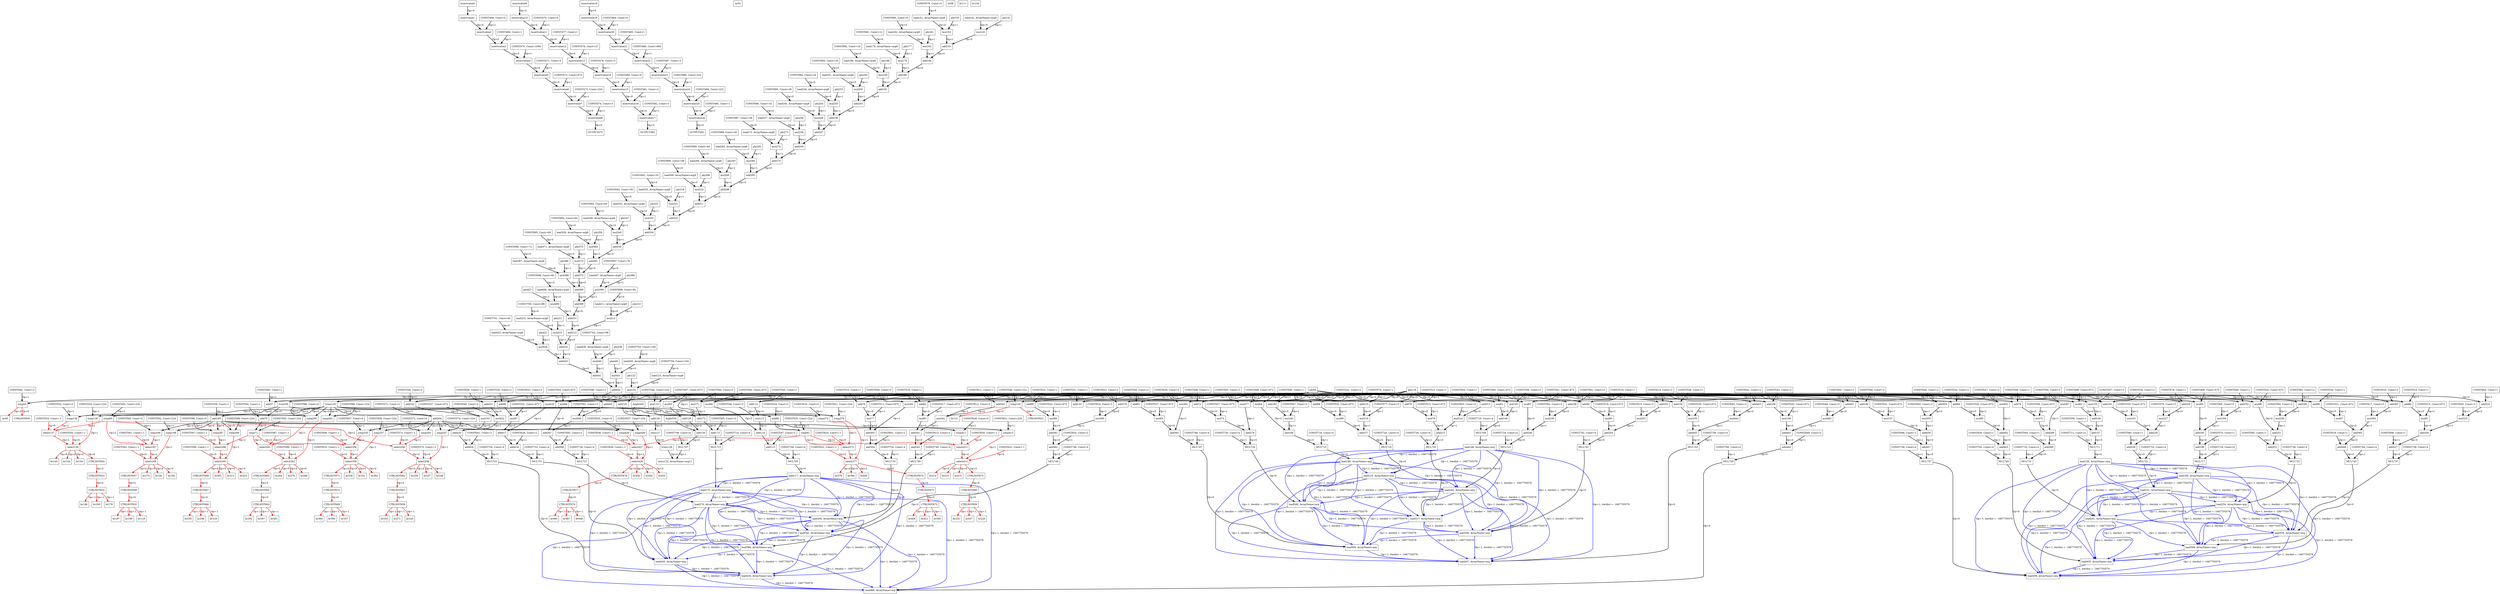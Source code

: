 Digraph G {
insertvalue0[label = "insertvalue0", shape = box, color = black];
insertvalue1[label = "insertvalue1", shape = box, color = black];
insertvalue2[label = "insertvalue2", shape = box, color = black];
insertvalue3[label = "insertvalue3", shape = box, color = black];
insertvalue4[label = "insertvalue4", shape = box, color = black];
insertvalue5[label = "insertvalue5", shape = box, color = black];
insertvalue6[label = "insertvalue6", shape = box, color = black];
insertvalue7[label = "insertvalue7", shape = box, color = black];
insertvalue8[label = "insertvalue8", shape = box, color = black];
insertvalue9[label = "insertvalue9", shape = box, color = black];
insertvalue10[label = "insertvalue10", shape = box, color = black];
insertvalue11[label = "insertvalue11", shape = box, color = black];
insertvalue12[label = "insertvalue12", shape = box, color = black];
insertvalue13[label = "insertvalue13", shape = box, color = black];
insertvalue14[label = "insertvalue14", shape = box, color = black];
insertvalue15[label = "insertvalue15", shape = box, color = black];
insertvalue16[label = "insertvalue16", shape = box, color = black];
insertvalue17[label = "insertvalue17", shape = box, color = black];
insertvalue18[label = "insertvalue18", shape = box, color = black];
insertvalue19[label = "insertvalue19", shape = box, color = black];
insertvalue20[label = "insertvalue20", shape = box, color = black];
insertvalue21[label = "insertvalue21", shape = box, color = black];
insertvalue22[label = "insertvalue22", shape = box, color = black];
insertvalue23[label = "insertvalue23", shape = box, color = black];
insertvalue24[label = "insertvalue24", shape = box, color = black];
insertvalue25[label = "insertvalue25", shape = box, color = black];
insertvalue26[label = "insertvalue26", shape = box, color = black];
br53[label = "br53", shape = box, color = black];
phi54[label = "phi54", shape = box, color = black];
icmp55[label = "icmp55", shape = box, color = black];
br56[label = "br56", shape = box, color = black];
add57[label = "add57", shape = box, color = black];
br58[label = "br58", shape = box, color = black];
trunc59[label = "trunc59", shape = box, color = black];
icmp60[label = "icmp60", shape = box, color = black];
mul61[label = "mul61", shape = box, color = black];
mul62[label = "mul62", shape = box, color = black];
mul63[label = "mul63", shape = box, color = black];
mul64[label = "mul64", shape = box, color = black];
mul65[label = "mul65", shape = box, color = black];
mul66[label = "mul66", shape = box, color = black];
mul67[label = "mul67", shape = box, color = black];
mul68[label = "mul68", shape = box, color = black];
mul69[label = "mul69", shape = box, color = black];
add70[label = "add70", shape = box, color = black];
icmp71[label = "icmp71", shape = box, color = black];
add72[label = "add72", shape = box, color = black];
mul73[label = "mul73", shape = box, color = black];
add74[label = "add74", shape = box, color = black];
mul75[label = "mul75", shape = box, color = black];
add76[label = "add76", shape = box, color = black];
mul77[label = "mul77", shape = box, color = black];
add78[label = "add78", shape = box, color = black];
mul79[label = "mul79", shape = box, color = black];
add80[label = "add80", shape = box, color = black];
mul81[label = "mul81", shape = box, color = black];
add82[label = "add82", shape = box, color = black];
mul83[label = "mul83", shape = box, color = black];
add84[label = "add84", shape = box, color = black];
mul85[label = "mul85", shape = box, color = black];
add86[label = "add86", shape = box, color = black];
mul87[label = "mul87", shape = box, color = black];
add88[label = "add88", shape = box, color = black];
mul89[label = "mul89", shape = box, color = black];
add90[label = "add90", shape = box, color = black];
icmp91[label = "icmp91", shape = box, color = black];
add92[label = "add92", shape = box, color = black];
mul93[label = "mul93", shape = box, color = black];
add94[label = "add94", shape = box, color = black];
mul95[label = "mul95", shape = box, color = black];
add96[label = "add96", shape = box, color = black];
mul97[label = "mul97", shape = box, color = black];
add98[label = "add98", shape = box, color = black];
mul99[label = "mul99", shape = box, color = black];
add100[label = "add100", shape = box, color = black];
mul101[label = "mul101", shape = box, color = black];
add102[label = "add102", shape = box, color = black];
mul103[label = "mul103", shape = box, color = black];
add104[label = "add104", shape = box, color = black];
mul105[label = "mul105", shape = box, color = black];
add106[label = "add106", shape = box, color = black];
mul107[label = "mul107", shape = box, color = black];
add108[label = "add108", shape = box, color = black];
mul109[label = "mul109", shape = box, color = black];
mul110[label = "mul110", shape = box, color = black];
br111[label = "br111", shape = box, color = black];
add112[label = "add112", shape = box, color = black];
mul113[label = "mul113", shape = box, color = black];
add114[label = "add114", shape = box, color = black];
add115[label = "add115", shape = box, color = black];
load117[label = "load117, ArrayName=arg", shape = box, color = black];
br118[label = "br118", shape = box, color = black];
phi119[label = "phi119", shape = box, color = black];
icmp120[label = "icmp120", shape = box, color = black];
br121[label = "br121", shape = box, color = black];
phi122[label = "phi122", shape = box, color = black];
load123[label = "load123, ArrayName=arg9", shape = box, color = black];
mul124[label = "mul124", shape = box, color = black];
add125[label = "add125", shape = box, color = black];
add126[label = "add126", shape = box, color = black];
sext127[label = "sext127", shape = box, color = black];
trunc128[label = "trunc128", shape = box, color = black];
add129[label = "add129", shape = box, color = black];
add130[label = "add130", shape = box, color = black];
store132[label = "store132, ArrayName=arg11", shape = box, color = black];
add133[label = "add133", shape = box, color = black];
br134[label = "br134", shape = box, color = black];
trunc135[label = "trunc135", shape = box, color = black];
icmp136[label = "icmp136", shape = box, color = black];
select137[label = "select137", shape = box, color = black];
icmp138[label = "icmp138", shape = box, color = black];
select139[label = "select139", shape = box, color = black];
br140[label = "br140", shape = box, color = black];
phi141[label = "phi141", shape = box, color = black];
load142[label = "load142, ArrayName=arg9", shape = box, color = black];
mul143[label = "mul143", shape = box, color = black];
br144[label = "br144", shape = box, color = black];
mul145[label = "mul145", shape = box, color = black];
add146[label = "add146", shape = box, color = black];
load148[label = "load148, ArrayName=arg", shape = box, color = black];
br149[label = "br149", shape = box, color = black];
phi150[label = "phi150", shape = box, color = black];
load151[label = "load151, ArrayName=arg9", shape = box, color = black];
mul152[label = "mul152", shape = box, color = black];
add153[label = "add153", shape = box, color = black];
br154[label = "br154", shape = box, color = black];
mul155[label = "mul155", shape = box, color = black];
add156[label = "add156", shape = box, color = black];
add157[label = "add157", shape = box, color = black];
load159[label = "load159, ArrayName=arg", shape = box, color = black];
br160[label = "br160", shape = box, color = black];
phi161[label = "phi161", shape = box, color = black];
load162[label = "load162, ArrayName=arg9", shape = box, color = black];
mul163[label = "mul163", shape = box, color = black];
add164[label = "add164", shape = box, color = black];
add165[label = "add165", shape = box, color = black];
icmp166[label = "icmp166", shape = box, color = black];
select167[label = "select167", shape = box, color = black];
icmp168[label = "icmp168", shape = box, color = black];
select169[label = "select169", shape = box, color = black];
br170[label = "br170", shape = box, color = black];
mul171[label = "mul171", shape = box, color = black];
add172[label = "add172", shape = box, color = black];
add173[label = "add173", shape = box, color = black];
load175[label = "load175, ArrayName=arg", shape = box, color = black];
br176[label = "br176", shape = box, color = black];
phi177[label = "phi177", shape = box, color = black];
load178[label = "load178, ArrayName=arg9", shape = box, color = black];
mul179[label = "mul179", shape = box, color = black];
add180[label = "add180", shape = box, color = black];
br181[label = "br181", shape = box, color = black];
add182[label = "add182", shape = box, color = black];
mul183[label = "mul183", shape = box, color = black];
add184[label = "add184", shape = box, color = black];
load186[label = "load186, ArrayName=arg", shape = box, color = black];
br187[label = "br187", shape = box, color = black];
phi188[label = "phi188", shape = box, color = black];
load189[label = "load189, ArrayName=arg9", shape = box, color = black];
mul190[label = "mul190", shape = box, color = black];
add191[label = "add191", shape = box, color = black];
br192[label = "br192", shape = box, color = black];
add193[label = "add193", shape = box, color = black];
mul194[label = "mul194", shape = box, color = black];
add195[label = "add195", shape = box, color = black];
add196[label = "add196", shape = box, color = black];
load198[label = "load198, ArrayName=arg", shape = box, color = black];
br199[label = "br199", shape = box, color = black];
phi200[label = "phi200", shape = box, color = black];
load201[label = "load201, ArrayName=arg9", shape = box, color = black];
mul202[label = "mul202", shape = box, color = black];
add203[label = "add203", shape = box, color = black];
add204[label = "add204", shape = box, color = black];
icmp205[label = "icmp205", shape = box, color = black];
select206[label = "select206", shape = box, color = black];
icmp207[label = "icmp207", shape = box, color = black];
select208[label = "select208", shape = box, color = black];
br209[label = "br209", shape = box, color = black];
phi210[label = "phi210", shape = box, color = black];
load211[label = "load211, ArrayName=arg9", shape = box, color = black];
mul212[label = "mul212", shape = box, color = black];
add213[label = "add213", shape = box, color = black];
br214[label = "br214", shape = box, color = black];
add215[label = "add215", shape = box, color = black];
mul216[label = "mul216", shape = box, color = black];
add217[label = "add217", shape = box, color = black];
load219[label = "load219, ArrayName=arg", shape = box, color = black];
br220[label = "br220", shape = box, color = black];
phi221[label = "phi221", shape = box, color = black];
load222[label = "load222, ArrayName=arg9", shape = box, color = black];
mul223[label = "mul223", shape = box, color = black];
add224[label = "add224", shape = box, color = black];
br225[label = "br225", shape = box, color = black];
add226[label = "add226", shape = box, color = black];
mul227[label = "mul227", shape = box, color = black];
add228[label = "add228", shape = box, color = black];
add229[label = "add229", shape = box, color = black];
load231[label = "load231, ArrayName=arg", shape = box, color = black];
br232[label = "br232", shape = box, color = black];
phi233[label = "phi233", shape = box, color = black];
load234[label = "load234, ArrayName=arg9", shape = box, color = black];
mul235[label = "mul235", shape = box, color = black];
add236[label = "add236", shape = box, color = black];
br237[label = "br237", shape = box, color = black];
add238[label = "add238", shape = box, color = black];
mul239[label = "mul239", shape = box, color = black];
add240[label = "add240", shape = box, color = black];
load242[label = "load242, ArrayName=arg", shape = box, color = black];
br243[label = "br243", shape = box, color = black];
phi244[label = "phi244", shape = box, color = black];
load245[label = "load245, ArrayName=arg9", shape = box, color = black];
mul246[label = "mul246", shape = box, color = black];
add247[label = "add247", shape = box, color = black];
br248[label = "br248", shape = box, color = black];
add249[label = "add249", shape = box, color = black];
mul250[label = "mul250", shape = box, color = black];
add251[label = "add251", shape = box, color = black];
add252[label = "add252", shape = box, color = black];
load254[label = "load254, ArrayName=arg", shape = box, color = black];
br255[label = "br255", shape = box, color = black];
phi256[label = "phi256", shape = box, color = black];
load257[label = "load257, ArrayName=arg9", shape = box, color = black];
mul258[label = "mul258", shape = box, color = black];
add259[label = "add259", shape = box, color = black];
icmp260[label = "icmp260", shape = box, color = black];
select261[label = "select261", shape = box, color = black];
icmp262[label = "icmp262", shape = box, color = black];
select263[label = "select263", shape = box, color = black];
br264[label = "br264", shape = box, color = black];
add265[label = "add265", shape = box, color = black];
mul266[label = "mul266", shape = box, color = black];
add267[label = "add267", shape = box, color = black];
add268[label = "add268", shape = box, color = black];
load270[label = "load270, ArrayName=arg", shape = box, color = black];
br271[label = "br271", shape = box, color = black];
phi272[label = "phi272", shape = box, color = black];
load273[label = "load273, ArrayName=arg9", shape = box, color = black];
mul274[label = "mul274", shape = box, color = black];
add275[label = "add275", shape = box, color = black];
br276[label = "br276", shape = box, color = black];
mul277[label = "mul277", shape = box, color = black];
add278[label = "add278", shape = box, color = black];
load280[label = "load280, ArrayName=arg", shape = box, color = black];
br281[label = "br281", shape = box, color = black];
phi282[label = "phi282", shape = box, color = black];
load283[label = "load283, ArrayName=arg9", shape = box, color = black];
mul284[label = "mul284", shape = box, color = black];
add285[label = "add285", shape = box, color = black];
br286[label = "br286", shape = box, color = black];
mul287[label = "mul287", shape = box, color = black];
add288[label = "add288", shape = box, color = black];
add289[label = "add289", shape = box, color = black];
load291[label = "load291, ArrayName=arg", shape = box, color = black];
br292[label = "br292", shape = box, color = black];
phi293[label = "phi293", shape = box, color = black];
load294[label = "load294, ArrayName=arg9", shape = box, color = black];
mul295[label = "mul295", shape = box, color = black];
add296[label = "add296", shape = box, color = black];
icmp297[label = "icmp297", shape = box, color = black];
select298[label = "select298", shape = box, color = black];
icmp299[label = "icmp299", shape = box, color = black];
select300[label = "select300", shape = box, color = black];
br301[label = "br301", shape = box, color = black];
mul302[label = "mul302", shape = box, color = black];
add303[label = "add303", shape = box, color = black];
add304[label = "add304", shape = box, color = black];
load306[label = "load306, ArrayName=arg", shape = box, color = black];
br307[label = "br307", shape = box, color = black];
phi308[label = "phi308", shape = box, color = black];
load309[label = "load309, ArrayName=arg9", shape = box, color = black];
mul310[label = "mul310", shape = box, color = black];
add311[label = "add311", shape = box, color = black];
br312[label = "br312", shape = box, color = black];
add313[label = "add313", shape = box, color = black];
mul314[label = "mul314", shape = box, color = black];
add315[label = "add315", shape = box, color = black];
load317[label = "load317, ArrayName=arg", shape = box, color = black];
br318[label = "br318", shape = box, color = black];
phi319[label = "phi319", shape = box, color = black];
load320[label = "load320, ArrayName=arg9", shape = box, color = black];
mul321[label = "mul321", shape = box, color = black];
add322[label = "add322", shape = box, color = black];
br323[label = "br323", shape = box, color = black];
add324[label = "add324", shape = box, color = black];
mul325[label = "mul325", shape = box, color = black];
add326[label = "add326", shape = box, color = black];
add327[label = "add327", shape = box, color = black];
load329[label = "load329, ArrayName=arg", shape = box, color = black];
br330[label = "br330", shape = box, color = black];
phi331[label = "phi331", shape = box, color = black];
load332[label = "load332, ArrayName=arg9", shape = box, color = black];
mul333[label = "mul333", shape = box, color = black];
add334[label = "add334", shape = box, color = black];
icmp335[label = "icmp335", shape = box, color = black];
select336[label = "select336", shape = box, color = black];
icmp337[label = "icmp337", shape = box, color = black];
select338[label = "select338", shape = box, color = black];
br339[label = "br339", shape = box, color = black];
add340[label = "add340", shape = box, color = black];
mul341[label = "mul341", shape = box, color = black];
add342[label = "add342", shape = box, color = black];
add343[label = "add343", shape = box, color = black];
load345[label = "load345, ArrayName=arg", shape = box, color = black];
br346[label = "br346", shape = box, color = black];
phi347[label = "phi347", shape = box, color = black];
load348[label = "load348, ArrayName=arg9", shape = box, color = black];
mul349[label = "mul349", shape = box, color = black];
add350[label = "add350", shape = box, color = black];
br351[label = "br351", shape = box, color = black];
add352[label = "add352", shape = box, color = black];
mul353[label = "mul353", shape = box, color = black];
add354[label = "add354", shape = box, color = black];
load356[label = "load356, ArrayName=arg", shape = box, color = black];
br357[label = "br357", shape = box, color = black];
phi358[label = "phi358", shape = box, color = black];
load359[label = "load359, ArrayName=arg9", shape = box, color = black];
mul360[label = "mul360", shape = box, color = black];
add361[label = "add361", shape = box, color = black];
br362[label = "br362", shape = box, color = black];
add363[label = "add363", shape = box, color = black];
mul364[label = "mul364", shape = box, color = black];
add365[label = "add365", shape = box, color = black];
add366[label = "add366", shape = box, color = black];
load368[label = "load368, ArrayName=arg", shape = box, color = black];
br369[label = "br369", shape = box, color = black];
phi370[label = "phi370", shape = box, color = black];
load371[label = "load371, ArrayName=arg9", shape = box, color = black];
mul372[label = "mul372", shape = box, color = black];
add373[label = "add373", shape = box, color = black];
icmp374[label = "icmp374", shape = box, color = black];
select375[label = "select375", shape = box, color = black];
icmp376[label = "icmp376", shape = box, color = black];
select377[label = "select377", shape = box, color = black];
br378[label = "br378", shape = box, color = black];
add379[label = "add379", shape = box, color = black];
mul380[label = "mul380", shape = box, color = black];
add381[label = "add381", shape = box, color = black];
add382[label = "add382", shape = box, color = black];
load384[label = "load384, ArrayName=arg", shape = box, color = black];
br385[label = "br385", shape = box, color = black];
phi386[label = "phi386", shape = box, color = black];
load387[label = "load387, ArrayName=arg9", shape = box, color = black];
mul388[label = "mul388", shape = box, color = black];
add389[label = "add389", shape = box, color = black];
br390[label = "br390", shape = box, color = black];
mul391[label = "mul391", shape = box, color = black];
add392[label = "add392", shape = box, color = black];
load394[label = "load394, ArrayName=arg", shape = box, color = black];
br395[label = "br395", shape = box, color = black];
phi396[label = "phi396", shape = box, color = black];
load397[label = "load397, ArrayName=arg9", shape = box, color = black];
mul398[label = "mul398", shape = box, color = black];
add399[label = "add399", shape = box, color = black];
br400[label = "br400", shape = box, color = black];
mul401[label = "mul401", shape = box, color = black];
add402[label = "add402", shape = box, color = black];
add403[label = "add403", shape = box, color = black];
load405[label = "load405, ArrayName=arg", shape = box, color = black];
br406[label = "br406", shape = box, color = black];
phi407[label = "phi407", shape = box, color = black];
load408[label = "load408, ArrayName=arg9", shape = box, color = black];
mul409[label = "mul409", shape = box, color = black];
add410[label = "add410", shape = box, color = black];
icmp411[label = "icmp411", shape = box, color = black];
select412[label = "select412", shape = box, color = black];
icmp413[label = "icmp413", shape = box, color = black];
select414[label = "select414", shape = box, color = black];
br415[label = "br415", shape = box, color = black];
mul416[label = "mul416", shape = box, color = black];
add417[label = "add417", shape = box, color = black];
add418[label = "add418", shape = box, color = black];
load420[label = "load420, ArrayName=arg", shape = box, color = black];
br421[label = "br421", shape = box, color = black];
phi422[label = "phi422", shape = box, color = black];
load423[label = "load423, ArrayName=arg9", shape = box, color = black];
mul424[label = "mul424", shape = box, color = black];
add425[label = "add425", shape = box, color = black];
icmp426[label = "icmp426", shape = box, color = black];
select427[label = "select427", shape = box, color = black];
icmp428[label = "icmp428", shape = box, color = black];
select429[label = "select429", shape = box, color = black];
br430[label = "br430", shape = box, color = black];
add431[label = "add431", shape = box, color = black];
mul432[label = "mul432", shape = box, color = black];
add433[label = "add433", shape = box, color = black];
add434[label = "add434", shape = box, color = black];
load436[label = "load436, ArrayName=arg", shape = box, color = black];
br437[label = "br437", shape = box, color = black];
phi438[label = "phi438", shape = box, color = black];
load439[label = "load439, ArrayName=arg9", shape = box, color = black];
mul440[label = "mul440", shape = box, color = black];
add441[label = "add441", shape = box, color = black];
br442[label = "br442", shape = box, color = black];
add443[label = "add443", shape = box, color = black];
mul444[label = "mul444", shape = box, color = black];
add445[label = "add445", shape = box, color = black];
load447[label = "load447, ArrayName=arg", shape = box, color = black];
br448[label = "br448", shape = box, color = black];
phi449[label = "phi449", shape = box, color = black];
load450[label = "load450, ArrayName=arg9", shape = box, color = black];
mul451[label = "mul451", shape = box, color = black];
add452[label = "add452", shape = box, color = black];
br453[label = "br453", shape = box, color = black];
add454[label = "add454", shape = box, color = black];
mul455[label = "mul455", shape = box, color = black];
add456[label = "add456", shape = box, color = black];
add457[label = "add457", shape = box, color = black];
load459[label = "load459, ArrayName=arg", shape = box, color = black];
br460[label = "br460", shape = box, color = black];
add461[label = "add461", shape = box, color = black];
mul462[label = "mul462", shape = box, color = black];
add463[label = "add463", shape = box, color = black];
add464[label = "add464", shape = box, color = black];
load466[label = "load466, ArrayName=arg", shape = box, color = black];
br467[label = "br467", shape = box, color = black];
CONST468[label = "CONST468, Const=0", shape = box, color = black];
CONST469[label = "CONST469, Const=1", shape = box, color = black];
CONST470[label = "CONST470, Const=3360", shape = box, color = black];
CONST471[label = "CONST471, Const=5", shape = box, color = black];
CONST472[label = "CONST472, Const=672", shape = box, color = black];
CONST473[label = "CONST473, Const=224", shape = box, color = black];
CONST474[label = "CONST474, Const=3", shape = box, color = black];
OUTPUT475[label = "OUTPUT475", shape = box, color = black];
CONST476[label = "CONST476, Const=0", shape = box, color = black];
CONST477[label = "CONST477, Const=1", shape = box, color = black];
CONST478[label = "CONST478, Const=27", shape = box, color = black];
CONST479[label = "CONST479, Const=3", shape = box, color = black];
CONST480[label = "CONST480, Const=9", shape = box, color = black];
CONST481[label = "CONST481, Const=3", shape = box, color = black];
CONST482[label = "CONST482, Const=3", shape = box, color = black];
OUTPUT483[label = "OUTPUT483", shape = box, color = black];
CONST484[label = "CONST484, Const=0", shape = box, color = black];
CONST485[label = "CONST485, Const=1", shape = box, color = black];
CONST486[label = "CONST486, Const=666", shape = box, color = black];
CONST487[label = "CONST487, Const=3", shape = box, color = black];
CONST488[label = "CONST488, Const=222", shape = box, color = black];
CONST489[label = "CONST489, Const=222", shape = box, color = black];
CONST490[label = "CONST490, Const=1", shape = box, color = black];
OUTPUT491[label = "OUTPUT491", shape = box, color = black];
CONST492[label = "CONST492, Const=3", shape = box, color = black];
CONST493[label = "CONST493, Const=1", shape = box, color = black];
CONST494[label = "CONST494, Const=224", shape = box, color = black];
CONST495[label = "CONST495, Const=672", shape = box, color = black];
CONST496[label = "CONST496, Const=672", shape = box, color = black];
CONST497[label = "CONST497, Const=672", shape = box, color = black];
CONST498[label = "CONST498, Const=672", shape = box, color = black];
CONST499[label = "CONST499, Const=672", shape = box, color = black];
CONST500[label = "CONST500, Const=672", shape = box, color = black];
CONST501[label = "CONST501, Const=672", shape = box, color = black];
CONST502[label = "CONST502, Const=672", shape = box, color = black];
CONST503[label = "CONST503, Const=672", shape = box, color = black];
CONST504[label = "CONST504, Const=1", shape = box, color = black];
CONST505[label = "CONST505, Const=224", shape = box, color = black];
CONST506[label = "CONST506, Const=1", shape = box, color = black];
CONST507[label = "CONST507, Const=672", shape = box, color = black];
CONST508[label = "CONST508, Const=1", shape = box, color = black];
CONST509[label = "CONST509, Const=672", shape = box, color = black];
CONST510[label = "CONST510, Const=1", shape = box, color = black];
CONST511[label = "CONST511, Const=672", shape = box, color = black];
CONST512[label = "CONST512, Const=1", shape = box, color = black];
CONST513[label = "CONST513, Const=672", shape = box, color = black];
CONST514[label = "CONST514, Const=1", shape = box, color = black];
CONST515[label = "CONST515, Const=672", shape = box, color = black];
CONST516[label = "CONST516, Const=1", shape = box, color = black];
CONST517[label = "CONST517, Const=672", shape = box, color = black];
CONST518[label = "CONST518, Const=1", shape = box, color = black];
CONST519[label = "CONST519, Const=672", shape = box, color = black];
CONST520[label = "CONST520, Const=1", shape = box, color = black];
CONST521[label = "CONST521, Const=672", shape = box, color = black];
CONST522[label = "CONST522, Const=1", shape = box, color = black];
CONST523[label = "CONST523, Const=672", shape = box, color = black];
CONST524[label = "CONST524, Const=2", shape = box, color = black];
CONST525[label = "CONST525, Const=224", shape = box, color = black];
CONST526[label = "CONST526, Const=2", shape = box, color = black];
CONST527[label = "CONST527, Const=672", shape = box, color = black];
CONST528[label = "CONST528, Const=2", shape = box, color = black];
CONST529[label = "CONST529, Const=672", shape = box, color = black];
CONST530[label = "CONST530, Const=2", shape = box, color = black];
CONST531[label = "CONST531, Const=672", shape = box, color = black];
CONST532[label = "CONST532, Const=2", shape = box, color = black];
CONST533[label = "CONST533, Const=672", shape = box, color = black];
CONST534[label = "CONST534, Const=2", shape = box, color = black];
CONST535[label = "CONST535, Const=672", shape = box, color = black];
CONST536[label = "CONST536, Const=2", shape = box, color = black];
CONST537[label = "CONST537, Const=672", shape = box, color = black];
CONST538[label = "CONST538, Const=2", shape = box, color = black];
CONST539[label = "CONST539, Const=672", shape = box, color = black];
CONST540[label = "CONST540, Const=2", shape = box, color = black];
CONST541[label = "CONST541, Const=672", shape = box, color = black];
CONST542[label = "CONST542, Const=2", shape = box, color = black];
CONST543[label = "CONST543, Const=672", shape = box, color = black];
CONST544[label = "CONST544, Const=222", shape = box, color = black];
CONST545[label = "CONST545, Const=1", shape = box, color = black];
CONST546[label = "CONST546, Const=3", shape = box, color = black];
CONST547[label = "CONST547, Const=2", shape = box, color = black];
CONST548[label = "CONST548, Const=222", shape = box, color = black];
ArgIn549[label = "ArgIn549", shape = box, color = black];
ArgIn550[label = "ArgIn550", shape = box, color = black];
CONST551[label = "CONST551, Const=1", shape = box, color = black];
CONST552[label = "CONST552, Const=0", shape = box, color = black];
CONST553[label = "CONST553, Const=-1", shape = box, color = black];
CONST554[label = "CONST554, Const=224", shape = box, color = black];
CONST555[label = "CONST555, Const=-1", shape = box, color = black];
CONST556[label = "CONST556, Const=3", shape = box, color = black];
CONST557[label = "CONST557, Const=3", shape = box, color = black];
CONST558[label = "CONST558, Const=1", shape = box, color = black];
CONST559[label = "CONST559, Const=1", shape = box, color = black];
CONST560[label = "CONST560, Const=0", shape = box, color = black];
CONST561[label = "CONST561, Const=-1", shape = box, color = black];
CONST562[label = "CONST562, Const=224", shape = box, color = black];
CONST563[label = "CONST563, Const=-1", shape = box, color = black];
CONST564[label = "CONST564, Const=3", shape = box, color = black];
CONST565[label = "CONST565, Const=2", shape = box, color = black];
CONST566[label = "CONST566, Const=1", shape = box, color = black];
CONST567[label = "CONST567, Const=3", shape = box, color = black];
CONST568[label = "CONST568, Const=1", shape = box, color = black];
CONST569[label = "CONST569, Const=3", shape = box, color = black];
CONST570[label = "CONST570, Const=1", shape = box, color = black];
CONST571[label = "CONST571, Const=2", shape = box, color = black];
CONST572[label = "CONST572, Const=0", shape = box, color = black];
CONST573[label = "CONST573, Const=-1", shape = box, color = black];
CONST574[label = "CONST574, Const=224", shape = box, color = black];
CONST575[label = "CONST575, Const=-1", shape = box, color = black];
CONST576[label = "CONST576, Const=1", shape = box, color = black];
CONST577[label = "CONST577, Const=3", shape = box, color = black];
CONST578[label = "CONST578, Const=1", shape = box, color = black];
CONST579[label = "CONST579, Const=3", shape = box, color = black];
CONST580[label = "CONST580, Const=1", shape = box, color = black];
CONST581[label = "CONST581, Const=2", shape = box, color = black];
CONST582[label = "CONST582, Const=3", shape = box, color = black];
CONST583[label = "CONST583, Const=2", shape = box, color = black];
CONST584[label = "CONST584, Const=3", shape = box, color = black];
CONST585[label = "CONST585, Const=1", shape = box, color = black];
CONST586[label = "CONST586, Const=0", shape = box, color = black];
CONST587[label = "CONST587, Const=-1", shape = box, color = black];
CONST588[label = "CONST588, Const=224", shape = box, color = black];
CONST589[label = "CONST589, Const=-1", shape = box, color = black];
CONST590[label = "CONST590, Const=2", shape = box, color = black];
CONST591[label = "CONST591, Const=3", shape = box, color = black];
CONST592[label = "CONST592, Const=2", shape = box, color = black];
CONST593[label = "CONST593, Const=3", shape = box, color = black];
CONST594[label = "CONST594, Const=3", shape = box, color = black];
CONST595[label = "CONST595, Const=1", shape = box, color = black];
CONST596[label = "CONST596, Const=0", shape = box, color = black];
CONST597[label = "CONST597, Const=-1", shape = box, color = black];
CONST598[label = "CONST598, Const=224", shape = box, color = black];
CONST599[label = "CONST599, Const=-1", shape = box, color = black];
CONST600[label = "CONST600, Const=3", shape = box, color = black];
CONST601[label = "CONST601, Const=2", shape = box, color = black];
CONST602[label = "CONST602, Const=1", shape = box, color = black];
CONST603[label = "CONST603, Const=3", shape = box, color = black];
CONST604[label = "CONST604, Const=1", shape = box, color = black];
CONST605[label = "CONST605, Const=3", shape = box, color = black];
CONST606[label = "CONST606, Const=1", shape = box, color = black];
CONST607[label = "CONST607, Const=0", shape = box, color = black];
CONST608[label = "CONST608, Const=-1", shape = box, color = black];
CONST609[label = "CONST609, Const=224", shape = box, color = black];
CONST610[label = "CONST610, Const=-1", shape = box, color = black];
CONST611[label = "CONST611, Const=1", shape = box, color = black];
CONST612[label = "CONST612, Const=3", shape = box, color = black];
CONST613[label = "CONST613, Const=2", shape = box, color = black];
CONST614[label = "CONST614, Const=2", shape = box, color = black];
CONST615[label = "CONST615, Const=3", shape = box, color = black];
CONST616[label = "CONST616, Const=2", shape = box, color = black];
CONST617[label = "CONST617, Const=3", shape = box, color = black];
CONST618[label = "CONST618, Const=1", shape = box, color = black];
CONST619[label = "CONST619, Const=0", shape = box, color = black];
CONST620[label = "CONST620, Const=-1", shape = box, color = black];
CONST621[label = "CONST621, Const=224", shape = box, color = black];
CONST622[label = "CONST622, Const=-1", shape = box, color = black];
CONST623[label = "CONST623, Const=2", shape = box, color = black];
CONST624[label = "CONST624, Const=3", shape = box, color = black];
CONST625[label = "CONST625, Const=2", shape = box, color = black];
CONST626[label = "CONST626, Const=3", shape = box, color = black];
CONST627[label = "CONST627, Const=3", shape = box, color = black];
CONST628[label = "CONST628, Const=1", shape = box, color = black];
CONST629[label = "CONST629, Const=0", shape = box, color = black];
CONST630[label = "CONST630, Const=-1", shape = box, color = black];
CONST631[label = "CONST631, Const=224", shape = box, color = black];
CONST632[label = "CONST632, Const=-1", shape = box, color = black];
CONST633[label = "CONST633, Const=3", shape = box, color = black];
CONST634[label = "CONST634, Const=2", shape = box, color = black];
CONST635[label = "CONST635, Const=0", shape = box, color = black];
CONST636[label = "CONST636, Const=-1", shape = box, color = black];
CONST637[label = "CONST637, Const=224", shape = box, color = black];
CONST638[label = "CONST638, Const=-1", shape = box, color = black];
CONST639[label = "CONST639, Const=1", shape = box, color = black];
CONST640[label = "CONST640, Const=3", shape = box, color = black];
CONST641[label = "CONST641, Const=2", shape = box, color = black];
CONST642[label = "CONST642, Const=2", shape = box, color = black];
CONST643[label = "CONST643, Const=3", shape = box, color = black];
CONST644[label = "CONST644, Const=2", shape = box, color = black];
CONST645[label = "CONST645, Const=3", shape = box, color = black];
CONST646[label = "CONST646, Const=1", shape = box, color = black];
CONST647[label = "CONST647, Const=2", shape = box, color = black];
CONST648[label = "CONST648, Const=3", shape = box, color = black];
CONST649[label = "CONST649, Const=2", shape = box, color = black];
CTRLNOT650[label = "CTRLNOT650", shape = box, color = black];
CTRLNOT651[label = "CTRLNOT651", shape = box, color = black];
CTRLNOT652[label = "CTRLNOT652", shape = box, color = black];
CTRLNOT653[label = "CTRLNOT653", shape = box, color = black];
CTRLNOT654[label = "CTRLNOT654", shape = box, color = black];
CTRLNOT655[label = "CTRLNOT655", shape = box, color = black];
CTRLNOT656[label = "CTRLNOT656", shape = box, color = black];
CTRLNOT657[label = "CTRLNOT657", shape = box, color = black];
CTRLNOT658[label = "CTRLNOT658", shape = box, color = black];
CTRLNOT659[label = "CTRLNOT659", shape = box, color = black];
CTRLNOT660[label = "CTRLNOT660", shape = box, color = black];
CTRLNOT661[label = "CTRLNOT661", shape = box, color = black];
CTRLNOT662[label = "CTRLNOT662", shape = box, color = black];
CTRLNOT663[label = "CTRLNOT663", shape = box, color = black];
CTRLNOT664[label = "CTRLNOT664", shape = box, color = black];
CTRLNOT665[label = "CTRLNOT665", shape = box, color = black];
CTRLNOT666[label = "CTRLNOT666", shape = box, color = black];
CTRLNOT667[label = "CTRLNOT667", shape = box, color = black];
CTRLNOT668[label = "CTRLNOT668", shape = box, color = black];
CTRLNOT669[label = "CTRLNOT669", shape = box, color = black];
CTRLNOT670[label = "CTRLNOT670", shape = box, color = black];
CTRLNOT671[label = "CTRLNOT671", shape = box, color = black];
CTRLNOT672[label = "CTRLNOT672", shape = box, color = black];
CTRLNOT673[label = "CTRLNOT673", shape = box, color = black];
CTRLNOT674[label = "CTRLNOT674", shape = box, color = black];
CTRLNOT675[label = "CTRLNOT675", shape = box, color = black];
CTRLNOT676[label = "CTRLNOT676", shape = box, color = black];
CTRLNOT677[label = "CTRLNOT677", shape = box, color = black];
CTRLNOT678[label = "CTRLNOT678", shape = box, color = black];
CONST679[label = "CONST679, Const=4", shape = box, color = black];
CONST680[label = "CONST680, Const=8", shape = box, color = black];
CONST681[label = "CONST681, Const=12", shape = box, color = black];
CONST682[label = "CONST682, Const=16", shape = box, color = black];
CONST683[label = "CONST683, Const=20", shape = box, color = black];
CONST684[label = "CONST684, Const=24", shape = box, color = black];
CONST685[label = "CONST685, Const=28", shape = box, color = black];
CONST686[label = "CONST686, Const=32", shape = box, color = black];
CONST687[label = "CONST687, Const=36", shape = box, color = black];
CONST688[label = "CONST688, Const=40", shape = box, color = black];
CONST689[label = "CONST689, Const=44", shape = box, color = black];
CONST690[label = "CONST690, Const=48", shape = box, color = black];
CONST691[label = "CONST691, Const=52", shape = box, color = black];
CONST692[label = "CONST692, Const=56", shape = box, color = black];
CONST693[label = "CONST693, Const=60", shape = box, color = black];
CONST694[label = "CONST694, Const=64", shape = box, color = black];
CONST695[label = "CONST695, Const=68", shape = box, color = black];
CONST696[label = "CONST696, Const=72", shape = box, color = black];
CONST697[label = "CONST697, Const=76", shape = box, color = black];
CONST698[label = "CONST698, Const=80", shape = box, color = black];
CONST699[label = "CONST699, Const=84", shape = box, color = black];
CONST700[label = "CONST700, Const=88", shape = box, color = black];
CONST701[label = "CONST701, Const=92", shape = box, color = black];
CONST702[label = "CONST702, Const=96", shape = box, color = black];
CONST703[label = "CONST703, Const=100", shape = box, color = black];
CONST704[label = "CONST704, Const=104", shape = box, color = black];
MUL705[label = "MUL705", shape = box, color = black];
CONST706[label = "CONST706, Const=4", shape = box, color = black];
MUL707[label = "MUL707", shape = box, color = black];
CONST708[label = "CONST708, Const=4", shape = box, color = black];
MUL709[label = "MUL709", shape = box, color = black];
CONST710[label = "CONST710, Const=4", shape = box, color = black];
MUL711[label = "MUL711", shape = box, color = black];
CONST712[label = "CONST712, Const=4", shape = box, color = black];
MUL713[label = "MUL713", shape = box, color = black];
CONST714[label = "CONST714, Const=4", shape = box, color = black];
MUL715[label = "MUL715", shape = box, color = black];
CONST716[label = "CONST716, Const=4", shape = box, color = black];
MUL717[label = "MUL717", shape = box, color = black];
CONST718[label = "CONST718, Const=4", shape = box, color = black];
MUL719[label = "MUL719", shape = box, color = black];
CONST720[label = "CONST720, Const=4", shape = box, color = black];
MUL721[label = "MUL721", shape = box, color = black];
CONST722[label = "CONST722, Const=4", shape = box, color = black];
MUL723[label = "MUL723", shape = box, color = black];
CONST724[label = "CONST724, Const=4", shape = box, color = black];
MUL725[label = "MUL725", shape = box, color = black];
CONST726[label = "CONST726, Const=4", shape = box, color = black];
MUL727[label = "MUL727", shape = box, color = black];
CONST728[label = "CONST728, Const=4", shape = box, color = black];
MUL729[label = "MUL729", shape = box, color = black];
CONST730[label = "CONST730, Const=4", shape = box, color = black];
MUL731[label = "MUL731", shape = box, color = black];
CONST732[label = "CONST732, Const=4", shape = box, color = black];
MUL733[label = "MUL733", shape = box, color = black];
CONST734[label = "CONST734, Const=4", shape = box, color = black];
MUL735[label = "MUL735", shape = box, color = black];
CONST736[label = "CONST736, Const=4", shape = box, color = black];
MUL737[label = "MUL737", shape = box, color = black];
CONST738[label = "CONST738, Const=4", shape = box, color = black];
MUL739[label = "MUL739", shape = box, color = black];
CONST740[label = "CONST740, Const=4", shape = box, color = black];
MUL741[label = "MUL741", shape = box, color = black];
CONST742[label = "CONST742, Const=4", shape = box, color = black];
MUL743[label = "MUL743", shape = box, color = black];
CONST744[label = "CONST744, Const=4", shape = box, color = black];
MUL745[label = "MUL745", shape = box, color = black];
CONST746[label = "CONST746, Const=4", shape = box, color = black];
MUL747[label = "MUL747", shape = box, color = black];
CONST748[label = "CONST748, Const=4", shape = box, color = black];
MUL749[label = "MUL749", shape = box, color = black];
CONST750[label = "CONST750, Const=4", shape = box, color = black];
MUL751[label = "MUL751", shape = box, color = black];
CONST752[label = "CONST752, Const=4", shape = box, color = black];
MUL753[label = "MUL753", shape = box, color = black];
CONST754[label = "CONST754, Const=4", shape = box, color = black];
MUL755[label = "MUL755", shape = box, color = black];
CONST756[label = "CONST756, Const=4", shape = box, color = black];
MUL757[label = "MUL757", shape = box, color = black];
CONST758[label = "CONST758, Const=4", shape = box, color = black];
MUL759[label = "MUL759", shape = box, color = black];
CONST760[label = "CONST760, Const=4", shape = box, color = black];
insertvalue0 -> insertvalue1[color = black, style = bold, label = "Op=0"];
insertvalue1 -> insertvalue2[color = black, style = bold, label = "Op=0"];
CONST468 -> insertvalue2[color = black, style = bold, label = "Op=1"];
insertvalue2 -> insertvalue3[color = black, style = bold, label = "Op=0"];
CONST469 -> insertvalue3[color = black, style = bold, label = "Op=1"];
insertvalue3 -> insertvalue4[color = black, style = bold, label = "Op=0"];
CONST470 -> insertvalue4[color = black, style = bold, label = "Op=1"];
insertvalue4 -> insertvalue5[color = black, style = bold, label = "Op=0"];
CONST471 -> insertvalue5[color = black, style = bold, label = "Op=1"];
insertvalue5 -> insertvalue6[color = black, style = bold, label = "Op=0"];
CONST472 -> insertvalue6[color = black, style = bold, label = "Op=1"];
insertvalue6 -> insertvalue7[color = black, style = bold, label = "Op=0"];
CONST473 -> insertvalue7[color = black, style = bold, label = "Op=1"];
insertvalue7 -> insertvalue8[color = black, style = bold, label = "Op=0"];
CONST474 -> insertvalue8[color = black, style = bold, label = "Op=1"];
insertvalue8 -> OUTPUT475[color = black, style = bold, label = "Op=0"];
insertvalue9 -> insertvalue10[color = black, style = bold, label = "Op=0"];
insertvalue10 -> insertvalue11[color = black, style = bold, label = "Op=0"];
CONST476 -> insertvalue11[color = black, style = bold, label = "Op=1"];
insertvalue11 -> insertvalue12[color = black, style = bold, label = "Op=0"];
CONST477 -> insertvalue12[color = black, style = bold, label = "Op=1"];
insertvalue12 -> insertvalue13[color = black, style = bold, label = "Op=0"];
CONST478 -> insertvalue13[color = black, style = bold, label = "Op=1"];
insertvalue13 -> insertvalue14[color = black, style = bold, label = "Op=0"];
CONST479 -> insertvalue14[color = black, style = bold, label = "Op=1"];
insertvalue14 -> insertvalue15[color = black, style = bold, label = "Op=0"];
CONST480 -> insertvalue15[color = black, style = bold, label = "Op=1"];
insertvalue15 -> insertvalue16[color = black, style = bold, label = "Op=0"];
CONST481 -> insertvalue16[color = black, style = bold, label = "Op=1"];
insertvalue16 -> insertvalue17[color = black, style = bold, label = "Op=0"];
CONST482 -> insertvalue17[color = black, style = bold, label = "Op=1"];
insertvalue17 -> OUTPUT483[color = black, style = bold, label = "Op=0"];
insertvalue18 -> insertvalue19[color = black, style = bold, label = "Op=0"];
insertvalue19 -> insertvalue20[color = black, style = bold, label = "Op=0"];
CONST484 -> insertvalue20[color = black, style = bold, label = "Op=1"];
insertvalue20 -> insertvalue21[color = black, style = bold, label = "Op=0"];
CONST485 -> insertvalue21[color = black, style = bold, label = "Op=1"];
insertvalue21 -> insertvalue22[color = black, style = bold, label = "Op=0"];
CONST486 -> insertvalue22[color = black, style = bold, label = "Op=1"];
insertvalue22 -> insertvalue23[color = black, style = bold, label = "Op=0"];
CONST487 -> insertvalue23[color = black, style = bold, label = "Op=1"];
insertvalue23 -> insertvalue24[color = black, style = bold, label = "Op=0"];
CONST488 -> insertvalue24[color = black, style = bold, label = "Op=1"];
insertvalue24 -> insertvalue25[color = black, style = bold, label = "Op=0"];
CONST489 -> insertvalue25[color = black, style = bold, label = "Op=1"];
insertvalue25 -> insertvalue26[color = black, style = bold, label = "Op=0"];
CONST490 -> insertvalue26[color = black, style = bold, label = "Op=1"];
insertvalue26 -> OUTPUT491[color = black, style = bold, label = "Op=0"];
phi54 -> add57[color = black, style = bold, label = "Op=0"];
phi54 -> mul110[color = black, style = bold, label = "Op=0"];
phi54 -> add108[color = black, style = bold, label = "Op=0"];
phi54 -> add106[color = black, style = bold, label = "Op=0"];
phi54 -> add104[color = black, style = bold, label = "Op=0"];
phi54 -> add102[color = black, style = bold, label = "Op=0"];
phi54 -> add100[color = black, style = bold, label = "Op=0"];
phi54 -> add98[color = black, style = bold, label = "Op=0"];
phi54 -> add96[color = black, style = bold, label = "Op=0"];
phi54 -> add94[color = black, style = bold, label = "Op=0"];
phi54 -> add92[color = black, style = bold, label = "Op=0"];
phi54 -> add88[color = black, style = bold, label = "Op=0"];
phi54 -> add86[color = black, style = bold, label = "Op=0"];
phi54 -> add84[color = black, style = bold, label = "Op=0"];
phi54 -> add82[color = black, style = bold, label = "Op=0"];
phi54 -> add80[color = black, style = bold, label = "Op=0"];
phi54 -> add78[color = black, style = bold, label = "Op=0"];
phi54 -> add76[color = black, style = bold, label = "Op=0"];
phi54 -> add74[color = black, style = bold, label = "Op=0"];
phi54 -> add72[color = black, style = bold, label = "Op=0"];
phi54 -> mul69[color = black, style = bold, label = "Op=0"];
phi54 -> mul68[color = black, style = bold, label = "Op=0"];
phi54 -> mul67[color = black, style = bold, label = "Op=0"];
phi54 -> mul66[color = black, style = bold, label = "Op=0"];
phi54 -> mul65[color = black, style = bold, label = "Op=0"];
phi54 -> mul64[color = black, style = bold, label = "Op=0"];
phi54 -> mul63[color = black, style = bold, label = "Op=0"];
phi54 -> mul62[color = black, style = bold, label = "Op=0"];
phi54 -> mul61[color = black, style = bold, label = "Op=0"];
phi54 -> trunc59[color = black, style = bold, label = "Op=0"];
phi54 -> icmp55[color = black, style = bold, label = "Op=0"];
CONST492 -> icmp55[color = black, style = bold, label = "Op=1"];
icmp55 -> br56[color = red, style = bold, label = "Op=0"];
CONST493 -> add57[color = black, style = bold, label = "Op=1"];
trunc59 -> add90[color = black, style = bold, label = "Op=0"];
trunc59 -> add70[color = black, style = bold, label = "Op=0"];
trunc59 -> icmp60[color = black, style = bold, label = "Op=0"];
CONST494 -> icmp60[color = black, style = bold, label = "Op=1"];
icmp60 -> select206[color = red, style = bold, label = "Op=2"];
icmp60 -> select167[color = red, style = bold, label = "Op=2"];
icmp60 -> select137[color = red, style = bold, label = "Op=2"];
CONST495 -> mul61[color = black, style = bold, label = "Op=1"];
mul61 -> add146[color = black, style = bold, label = "Op=0"];
CONST496 -> mul62[color = black, style = bold, label = "Op=1"];
mul62 -> add156[color = black, style = bold, label = "Op=0"];
CONST497 -> mul63[color = black, style = bold, label = "Op=1"];
mul63 -> add172[color = black, style = bold, label = "Op=0"];
CONST498 -> mul64[color = black, style = bold, label = "Op=1"];
mul64 -> add184[color = black, style = bold, label = "Op=0"];
CONST499 -> mul65[color = black, style = bold, label = "Op=1"];
mul65 -> add195[color = black, style = bold, label = "Op=0"];
CONST500 -> mul66[color = black, style = bold, label = "Op=1"];
mul66 -> add114[color = black, style = bold, label = "Op=0"];
CONST501 -> mul67[color = black, style = bold, label = "Op=1"];
mul67 -> add240[color = black, style = bold, label = "Op=0"];
CONST502 -> mul68[color = black, style = bold, label = "Op=1"];
mul68 -> add251[color = black, style = bold, label = "Op=0"];
CONST503 -> mul69[color = black, style = bold, label = "Op=1"];
mul69 -> add267[color = black, style = bold, label = "Op=0"];
CONST504 -> add70[color = black, style = bold, label = "Op=1"];
add70 -> icmp71[color = black, style = bold, label = "Op=0"];
CONST505 -> icmp71[color = black, style = bold, label = "Op=1"];
icmp71 -> select336[color = red, style = bold, label = "Op=2"];
icmp71 -> select298[color = red, style = bold, label = "Op=2"];
icmp71 -> select261[color = red, style = bold, label = "Op=2"];
CONST506 -> add72[color = black, style = bold, label = "Op=1"];
add72 -> mul73[color = black, style = bold, label = "Op=0"];
CONST507 -> mul73[color = black, style = bold, label = "Op=1"];
mul73 -> add278[color = black, style = bold, label = "Op=0"];
CONST508 -> add74[color = black, style = bold, label = "Op=1"];
add74 -> mul75[color = black, style = bold, label = "Op=0"];
CONST509 -> mul75[color = black, style = bold, label = "Op=1"];
mul75 -> add288[color = black, style = bold, label = "Op=0"];
CONST510 -> add76[color = black, style = bold, label = "Op=1"];
add76 -> mul77[color = black, style = bold, label = "Op=0"];
CONST511 -> mul77[color = black, style = bold, label = "Op=1"];
mul77 -> add303[color = black, style = bold, label = "Op=0"];
CONST512 -> add78[color = black, style = bold, label = "Op=1"];
add78 -> mul79[color = black, style = bold, label = "Op=0"];
CONST513 -> mul79[color = black, style = bold, label = "Op=1"];
mul79 -> add315[color = black, style = bold, label = "Op=0"];
CONST514 -> add80[color = black, style = bold, label = "Op=1"];
add80 -> mul81[color = black, style = bold, label = "Op=0"];
CONST515 -> mul81[color = black, style = bold, label = "Op=1"];
mul81 -> add326[color = black, style = bold, label = "Op=0"];
CONST516 -> add82[color = black, style = bold, label = "Op=1"];
add82 -> mul83[color = black, style = bold, label = "Op=0"];
CONST517 -> mul83[color = black, style = bold, label = "Op=1"];
mul83 -> add342[color = black, style = bold, label = "Op=0"];
CONST518 -> add84[color = black, style = bold, label = "Op=1"];
add84 -> mul85[color = black, style = bold, label = "Op=0"];
CONST519 -> mul85[color = black, style = bold, label = "Op=1"];
mul85 -> add354[color = black, style = bold, label = "Op=0"];
CONST520 -> add86[color = black, style = bold, label = "Op=1"];
add86 -> mul87[color = black, style = bold, label = "Op=0"];
CONST521 -> mul87[color = black, style = bold, label = "Op=1"];
mul87 -> add365[color = black, style = bold, label = "Op=0"];
CONST522 -> add88[color = black, style = bold, label = "Op=1"];
add88 -> mul89[color = black, style = bold, label = "Op=0"];
CONST523 -> mul89[color = black, style = bold, label = "Op=1"];
mul89 -> add381[color = black, style = bold, label = "Op=0"];
CONST524 -> add90[color = black, style = bold, label = "Op=1"];
add90 -> icmp91[color = black, style = bold, label = "Op=0"];
CONST525 -> icmp91[color = black, style = bold, label = "Op=1"];
icmp91 -> select427[color = red, style = bold, label = "Op=2"];
icmp91 -> select412[color = red, style = bold, label = "Op=2"];
icmp91 -> select375[color = red, style = bold, label = "Op=2"];
CONST526 -> add92[color = black, style = bold, label = "Op=1"];
add92 -> mul93[color = black, style = bold, label = "Op=0"];
CONST527 -> mul93[color = black, style = bold, label = "Op=1"];
mul93 -> add392[color = black, style = bold, label = "Op=0"];
CONST528 -> add94[color = black, style = bold, label = "Op=1"];
add94 -> mul95[color = black, style = bold, label = "Op=0"];
CONST529 -> mul95[color = black, style = bold, label = "Op=1"];
mul95 -> add402[color = black, style = bold, label = "Op=0"];
CONST530 -> add96[color = black, style = bold, label = "Op=1"];
add96 -> mul97[color = black, style = bold, label = "Op=0"];
CONST531 -> mul97[color = black, style = bold, label = "Op=1"];
mul97 -> add417[color = black, style = bold, label = "Op=0"];
CONST532 -> add98[color = black, style = bold, label = "Op=1"];
add98 -> mul99[color = black, style = bold, label = "Op=0"];
CONST533 -> mul99[color = black, style = bold, label = "Op=1"];
mul99 -> add217[color = black, style = bold, label = "Op=0"];
CONST534 -> add100[color = black, style = bold, label = "Op=1"];
add100 -> mul101[color = black, style = bold, label = "Op=0"];
CONST535 -> mul101[color = black, style = bold, label = "Op=1"];
mul101 -> add228[color = black, style = bold, label = "Op=0"];
CONST536 -> add102[color = black, style = bold, label = "Op=1"];
add102 -> mul103[color = black, style = bold, label = "Op=0"];
CONST537 -> mul103[color = black, style = bold, label = "Op=1"];
mul103 -> add433[color = black, style = bold, label = "Op=0"];
CONST538 -> add104[color = black, style = bold, label = "Op=1"];
add104 -> mul105[color = black, style = bold, label = "Op=0"];
CONST539 -> mul105[color = black, style = bold, label = "Op=1"];
mul105 -> add445[color = black, style = bold, label = "Op=0"];
CONST540 -> add106[color = black, style = bold, label = "Op=1"];
add106 -> mul107[color = black, style = bold, label = "Op=0"];
CONST541 -> mul107[color = black, style = bold, label = "Op=1"];
mul107 -> add456[color = black, style = bold, label = "Op=0"];
CONST542 -> add108[color = black, style = bold, label = "Op=1"];
add108 -> mul109[color = black, style = bold, label = "Op=0"];
CONST543 -> mul109[color = black, style = bold, label = "Op=1"];
mul109 -> add463[color = black, style = bold, label = "Op=0"];
CONST544 -> mul110[color = black, style = bold, label = "Op=1"];
mul110 -> add129[color = black, style = bold, label = "Op=0"];
CONST545 -> add112[color = black, style = bold, label = "Op=1"];
add112 -> mul113[color = black, style = bold, label = "Op=0"];
CONST546 -> mul113[color = black, style = bold, label = "Op=1"];
mul113 -> add114[color = black, style = bold, label = "Op=1"];
add114 -> add115[color = black, style = bold, label = "Op=0"];
CONST547 -> add115[color = black, style = bold, label = "Op=1"];
phi119 -> add133[color = black, style = bold, label = "Op=0"];
phi119 -> add129[color = black, style = bold, label = "Op=1"];
phi119 -> add461[color = black, style = bold, label = "Op=0"];
phi119 -> add454[color = black, style = bold, label = "Op=0"];
phi119 -> add443[color = black, style = bold, label = "Op=0"];
phi119 -> add431[color = black, style = bold, label = "Op=0"];
phi119 -> add226[color = black, style = bold, label = "Op=0"];
phi119 -> add215[color = black, style = bold, label = "Op=0"];
phi119 -> mul416[color = black, style = bold, label = "Op=0"];
phi119 -> mul401[color = black, style = bold, label = "Op=0"];
phi119 -> mul391[color = black, style = bold, label = "Op=0"];
phi119 -> add379[color = black, style = bold, label = "Op=0"];
phi119 -> add363[color = black, style = bold, label = "Op=0"];
phi119 -> add352[color = black, style = bold, label = "Op=0"];
phi119 -> add340[color = black, style = bold, label = "Op=0"];
phi119 -> add324[color = black, style = bold, label = "Op=0"];
phi119 -> add313[color = black, style = bold, label = "Op=0"];
phi119 -> mul302[color = black, style = bold, label = "Op=0"];
phi119 -> mul287[color = black, style = bold, label = "Op=0"];
phi119 -> mul277[color = black, style = bold, label = "Op=0"];
phi119 -> add265[color = black, style = bold, label = "Op=0"];
phi119 -> add249[color = black, style = bold, label = "Op=0"];
phi119 -> add238[color = black, style = bold, label = "Op=0"];
phi119 -> add112[color = black, style = bold, label = "Op=0"];
phi119 -> add193[color = black, style = bold, label = "Op=0"];
phi119 -> add182[color = black, style = bold, label = "Op=0"];
phi119 -> mul171[color = black, style = bold, label = "Op=0"];
phi119 -> mul155[color = black, style = bold, label = "Op=0"];
phi119 -> mul145[color = black, style = bold, label = "Op=0"];
phi119 -> trunc135[color = black, style = bold, label = "Op=0"];
phi119 -> icmp120[color = black, style = bold, label = "Op=0"];
CONST548 -> icmp120[color = black, style = bold, label = "Op=1"];
icmp120 -> br121[color = red, style = bold, label = "Op=0"];
phi122 -> mul124[color = black, style = bold, label = "Op=1"];
load123 -> mul124[color = black, style = bold, label = "Op=0"];
mul124 -> add125[color = black, style = bold, label = "Op=1"];
add125 -> add126[color = black, style = bold, label = "Op=0"];
ArgIn549 -> add126[color = black, style = bold, label = "Op=1"];
add126 -> sext127[color = black, style = bold, label = "Op=0"];
sext127 -> trunc128[color = black, style = bold, label = "Op=0"];
trunc128 -> store132[color = black, style = bold, label = "Op=0"];
add129 -> add130[color = black, style = bold, label = "Op=0"];
ArgIn550 -> add130[color = black, style = bold, label = "Op=1"];
CONST551 -> add133[color = black, style = bold, label = "Op=1"];
trunc135 -> icmp376[color = black, style = bold, label = "Op=0"];
trunc135 -> icmp374[color = black, style = bold, label = "Op=0"];
trunc135 -> icmp262[color = black, style = bold, label = "Op=0"];
trunc135 -> icmp260[color = black, style = bold, label = "Op=0"];
trunc135 -> add204[color = black, style = bold, label = "Op=0"];
trunc135 -> add165[color = black, style = bold, label = "Op=0"];
trunc135 -> icmp138[color = black, style = bold, label = "Op=0"];
trunc135 -> icmp136[color = black, style = bold, label = "Op=0"];
CONST552 -> icmp136[color = black, style = bold, label = "Op=1"];
icmp136 -> select137[color = red, style = bold, label = "Op=1"];
CONST553 -> select137[color = red, style = bold, label = "Op=0"];
select137 -> select139[color = red, style = bold, label = "Op=2"];
CONST554 -> icmp138[color = black, style = bold, label = "Op=1"];
icmp138 -> select139[color = red, style = bold, label = "Op=1"];
CONST555 -> select139[color = red, style = bold, label = "Op=0"];
select139 -> br154[color = red, style = bold, label = "Op=0"];
select139 -> br144[color = red, style = bold, label = "Op=0"];
select139 -> br140[color = red, style = bold, label = "Op=0"];
phi141 -> mul143[color = black, style = bold, label = "Op=1"];
load142 -> mul143[color = black, style = bold, label = "Op=0"];
mul143 -> add153[color = black, style = bold, label = "Op=0"];
CONST556 -> mul145[color = black, style = bold, label = "Op=1"];
mul145 -> add146[color = black, style = bold, label = "Op=1"];
phi150 -> mul152[color = black, style = bold, label = "Op=1"];
load151 -> mul152[color = black, style = bold, label = "Op=0"];
mul152 -> add153[color = black, style = bold, label = "Op=1"];
add153 -> add164[color = black, style = bold, label = "Op=0"];
CONST557 -> mul155[color = black, style = bold, label = "Op=1"];
mul155 -> add156[color = black, style = bold, label = "Op=1"];
add156 -> add157[color = black, style = bold, label = "Op=0"];
CONST558 -> add157[color = black, style = bold, label = "Op=1"];
phi161 -> mul163[color = black, style = bold, label = "Op=1"];
load162 -> mul163[color = black, style = bold, label = "Op=0"];
mul163 -> add164[color = black, style = bold, label = "Op=1"];
add164 -> add180[color = black, style = bold, label = "Op=0"];
CONST559 -> add165[color = black, style = bold, label = "Op=1"];
add165 -> icmp413[color = black, style = bold, label = "Op=0"];
add165 -> icmp411[color = black, style = bold, label = "Op=0"];
add165 -> icmp299[color = black, style = bold, label = "Op=0"];
add165 -> icmp297[color = black, style = bold, label = "Op=0"];
add165 -> icmp168[color = black, style = bold, label = "Op=0"];
add165 -> icmp166[color = black, style = bold, label = "Op=0"];
CONST560 -> icmp166[color = black, style = bold, label = "Op=1"];
icmp166 -> select167[color = red, style = bold, label = "Op=1"];
CONST561 -> select167[color = red, style = bold, label = "Op=0"];
select167 -> select169[color = red, style = bold, label = "Op=2"];
CONST562 -> icmp168[color = black, style = bold, label = "Op=1"];
icmp168 -> select169[color = red, style = bold, label = "Op=1"];
CONST563 -> select169[color = red, style = bold, label = "Op=0"];
select169 -> br192[color = red, style = bold, label = "Op=0"];
select169 -> br181[color = red, style = bold, label = "Op=0"];
select169 -> br170[color = red, style = bold, label = "Op=0"];
CONST564 -> mul171[color = black, style = bold, label = "Op=1"];
mul171 -> add172[color = black, style = bold, label = "Op=1"];
add172 -> add173[color = black, style = bold, label = "Op=0"];
CONST565 -> add173[color = black, style = bold, label = "Op=1"];
phi177 -> mul179[color = black, style = bold, label = "Op=1"];
load178 -> mul179[color = black, style = bold, label = "Op=0"];
mul179 -> add180[color = black, style = bold, label = "Op=1"];
add180 -> add191[color = black, style = bold, label = "Op=0"];
CONST566 -> add182[color = black, style = bold, label = "Op=1"];
add182 -> mul183[color = black, style = bold, label = "Op=0"];
CONST567 -> mul183[color = black, style = bold, label = "Op=1"];
mul183 -> add184[color = black, style = bold, label = "Op=1"];
phi188 -> mul190[color = black, style = bold, label = "Op=1"];
load189 -> mul190[color = black, style = bold, label = "Op=0"];
mul190 -> add191[color = black, style = bold, label = "Op=1"];
add191 -> add203[color = black, style = bold, label = "Op=0"];
CONST568 -> add193[color = black, style = bold, label = "Op=1"];
add193 -> mul194[color = black, style = bold, label = "Op=0"];
CONST569 -> mul194[color = black, style = bold, label = "Op=1"];
mul194 -> add195[color = black, style = bold, label = "Op=1"];
add195 -> add196[color = black, style = bold, label = "Op=0"];
CONST570 -> add196[color = black, style = bold, label = "Op=1"];
phi200 -> mul202[color = black, style = bold, label = "Op=1"];
load201 -> mul202[color = black, style = bold, label = "Op=0"];
mul202 -> add203[color = black, style = bold, label = "Op=1"];
add203 -> add236[color = black, style = bold, label = "Op=0"];
CONST571 -> add204[color = black, style = bold, label = "Op=1"];
add204 -> icmp428[color = black, style = bold, label = "Op=0"];
add204 -> icmp426[color = black, style = bold, label = "Op=0"];
add204 -> icmp337[color = black, style = bold, label = "Op=0"];
add204 -> icmp335[color = black, style = bold, label = "Op=0"];
add204 -> icmp207[color = black, style = bold, label = "Op=0"];
add204 -> icmp205[color = black, style = bold, label = "Op=0"];
CONST572 -> icmp205[color = black, style = bold, label = "Op=1"];
icmp205 -> select206[color = red, style = bold, label = "Op=1"];
CONST573 -> select206[color = red, style = bold, label = "Op=0"];
select206 -> select208[color = red, style = bold, label = "Op=2"];
CONST574 -> icmp207[color = black, style = bold, label = "Op=1"];
icmp207 -> select208[color = red, style = bold, label = "Op=1"];
CONST575 -> select208[color = red, style = bold, label = "Op=0"];
select208 -> br248[color = red, style = bold, label = "Op=0"];
select208 -> br237[color = red, style = bold, label = "Op=0"];
select208 -> br209[color = red, style = bold, label = "Op=0"];
phi210 -> mul212[color = black, style = bold, label = "Op=1"];
load211 -> mul212[color = black, style = bold, label = "Op=0"];
mul212 -> add213[color = black, style = bold, label = "Op=1"];
add213 -> add224[color = black, style = bold, label = "Op=0"];
CONST576 -> add215[color = black, style = bold, label = "Op=1"];
add215 -> mul216[color = black, style = bold, label = "Op=0"];
CONST577 -> mul216[color = black, style = bold, label = "Op=1"];
mul216 -> add217[color = black, style = bold, label = "Op=1"];
phi221 -> mul223[color = black, style = bold, label = "Op=1"];
load222 -> mul223[color = black, style = bold, label = "Op=0"];
mul223 -> add224[color = black, style = bold, label = "Op=1"];
add224 -> add425[color = black, style = bold, label = "Op=0"];
CONST578 -> add226[color = black, style = bold, label = "Op=1"];
add226 -> mul227[color = black, style = bold, label = "Op=0"];
CONST579 -> mul227[color = black, style = bold, label = "Op=1"];
mul227 -> add228[color = black, style = bold, label = "Op=1"];
add228 -> add229[color = black, style = bold, label = "Op=0"];
CONST580 -> add229[color = black, style = bold, label = "Op=1"];
phi233 -> mul235[color = black, style = bold, label = "Op=1"];
load234 -> mul235[color = black, style = bold, label = "Op=0"];
mul235 -> add236[color = black, style = bold, label = "Op=1"];
add236 -> add247[color = black, style = bold, label = "Op=0"];
CONST581 -> add238[color = black, style = bold, label = "Op=1"];
add238 -> mul239[color = black, style = bold, label = "Op=0"];
CONST582 -> mul239[color = black, style = bold, label = "Op=1"];
mul239 -> add240[color = black, style = bold, label = "Op=1"];
phi244 -> mul246[color = black, style = bold, label = "Op=1"];
load245 -> mul246[color = black, style = bold, label = "Op=0"];
mul246 -> add247[color = black, style = bold, label = "Op=1"];
add247 -> add259[color = black, style = bold, label = "Op=0"];
CONST583 -> add249[color = black, style = bold, label = "Op=1"];
add249 -> mul250[color = black, style = bold, label = "Op=0"];
CONST584 -> mul250[color = black, style = bold, label = "Op=1"];
mul250 -> add251[color = black, style = bold, label = "Op=1"];
add251 -> add252[color = black, style = bold, label = "Op=0"];
CONST585 -> add252[color = black, style = bold, label = "Op=1"];
phi256 -> mul258[color = black, style = bold, label = "Op=1"];
load257 -> mul258[color = black, style = bold, label = "Op=0"];
mul258 -> add259[color = black, style = bold, label = "Op=1"];
add259 -> add275[color = black, style = bold, label = "Op=0"];
CONST586 -> icmp260[color = black, style = bold, label = "Op=1"];
icmp260 -> select261[color = red, style = bold, label = "Op=1"];
CONST587 -> select261[color = red, style = bold, label = "Op=0"];
select261 -> select263[color = red, style = bold, label = "Op=2"];
CONST588 -> icmp262[color = black, style = bold, label = "Op=1"];
icmp262 -> select263[color = red, style = bold, label = "Op=1"];
CONST589 -> select263[color = red, style = bold, label = "Op=0"];
select263 -> br286[color = red, style = bold, label = "Op=0"];
select263 -> br276[color = red, style = bold, label = "Op=0"];
select263 -> br264[color = red, style = bold, label = "Op=0"];
CONST590 -> add265[color = black, style = bold, label = "Op=1"];
add265 -> mul266[color = black, style = bold, label = "Op=0"];
CONST591 -> mul266[color = black, style = bold, label = "Op=1"];
mul266 -> add267[color = black, style = bold, label = "Op=1"];
add267 -> add268[color = black, style = bold, label = "Op=0"];
CONST592 -> add268[color = black, style = bold, label = "Op=1"];
phi272 -> mul274[color = black, style = bold, label = "Op=1"];
load273 -> mul274[color = black, style = bold, label = "Op=0"];
mul274 -> add275[color = black, style = bold, label = "Op=1"];
add275 -> add285[color = black, style = bold, label = "Op=0"];
CONST593 -> mul277[color = black, style = bold, label = "Op=1"];
mul277 -> add278[color = black, style = bold, label = "Op=1"];
phi282 -> mul284[color = black, style = bold, label = "Op=1"];
load283 -> mul284[color = black, style = bold, label = "Op=0"];
mul284 -> add285[color = black, style = bold, label = "Op=1"];
add285 -> add296[color = black, style = bold, label = "Op=0"];
CONST594 -> mul287[color = black, style = bold, label = "Op=1"];
mul287 -> add288[color = black, style = bold, label = "Op=1"];
add288 -> add289[color = black, style = bold, label = "Op=0"];
CONST595 -> add289[color = black, style = bold, label = "Op=1"];
phi293 -> mul295[color = black, style = bold, label = "Op=1"];
load294 -> mul295[color = black, style = bold, label = "Op=0"];
mul295 -> add296[color = black, style = bold, label = "Op=1"];
add296 -> add311[color = black, style = bold, label = "Op=0"];
CONST596 -> icmp297[color = black, style = bold, label = "Op=1"];
icmp297 -> select298[color = red, style = bold, label = "Op=1"];
CONST597 -> select298[color = red, style = bold, label = "Op=0"];
select298 -> select300[color = red, style = bold, label = "Op=2"];
CONST598 -> icmp299[color = black, style = bold, label = "Op=1"];
icmp299 -> select300[color = red, style = bold, label = "Op=1"];
CONST599 -> select300[color = red, style = bold, label = "Op=0"];
select300 -> br323[color = red, style = bold, label = "Op=0"];
select300 -> br312[color = red, style = bold, label = "Op=0"];
select300 -> br301[color = red, style = bold, label = "Op=0"];
CONST600 -> mul302[color = black, style = bold, label = "Op=1"];
mul302 -> add303[color = black, style = bold, label = "Op=1"];
add303 -> add304[color = black, style = bold, label = "Op=0"];
CONST601 -> add304[color = black, style = bold, label = "Op=1"];
phi308 -> mul310[color = black, style = bold, label = "Op=1"];
load309 -> mul310[color = black, style = bold, label = "Op=0"];
mul310 -> add311[color = black, style = bold, label = "Op=1"];
add311 -> add322[color = black, style = bold, label = "Op=0"];
CONST602 -> add313[color = black, style = bold, label = "Op=1"];
add313 -> mul314[color = black, style = bold, label = "Op=0"];
CONST603 -> mul314[color = black, style = bold, label = "Op=1"];
mul314 -> add315[color = black, style = bold, label = "Op=1"];
phi319 -> mul321[color = black, style = bold, label = "Op=1"];
load320 -> mul321[color = black, style = bold, label = "Op=0"];
mul321 -> add322[color = black, style = bold, label = "Op=1"];
add322 -> add334[color = black, style = bold, label = "Op=0"];
CONST604 -> add324[color = black, style = bold, label = "Op=1"];
add324 -> mul325[color = black, style = bold, label = "Op=0"];
CONST605 -> mul325[color = black, style = bold, label = "Op=1"];
mul325 -> add326[color = black, style = bold, label = "Op=1"];
add326 -> add327[color = black, style = bold, label = "Op=0"];
CONST606 -> add327[color = black, style = bold, label = "Op=1"];
phi331 -> mul333[color = black, style = bold, label = "Op=1"];
load332 -> mul333[color = black, style = bold, label = "Op=0"];
mul333 -> add334[color = black, style = bold, label = "Op=1"];
add334 -> add350[color = black, style = bold, label = "Op=0"];
CONST607 -> icmp335[color = black, style = bold, label = "Op=1"];
icmp335 -> select336[color = red, style = bold, label = "Op=1"];
CONST608 -> select336[color = red, style = bold, label = "Op=0"];
select336 -> select338[color = red, style = bold, label = "Op=2"];
CONST609 -> icmp337[color = black, style = bold, label = "Op=1"];
icmp337 -> select338[color = red, style = bold, label = "Op=1"];
CONST610 -> select338[color = red, style = bold, label = "Op=0"];
select338 -> br362[color = red, style = bold, label = "Op=0"];
select338 -> br351[color = red, style = bold, label = "Op=0"];
select338 -> br339[color = red, style = bold, label = "Op=0"];
CONST611 -> add340[color = black, style = bold, label = "Op=1"];
add340 -> mul341[color = black, style = bold, label = "Op=0"];
CONST612 -> mul341[color = black, style = bold, label = "Op=1"];
mul341 -> add342[color = black, style = bold, label = "Op=1"];
add342 -> add343[color = black, style = bold, label = "Op=0"];
CONST613 -> add343[color = black, style = bold, label = "Op=1"];
phi347 -> mul349[color = black, style = bold, label = "Op=1"];
load348 -> mul349[color = black, style = bold, label = "Op=0"];
mul349 -> add350[color = black, style = bold, label = "Op=1"];
add350 -> add361[color = black, style = bold, label = "Op=0"];
CONST614 -> add352[color = black, style = bold, label = "Op=1"];
add352 -> mul353[color = black, style = bold, label = "Op=0"];
CONST615 -> mul353[color = black, style = bold, label = "Op=1"];
mul353 -> add354[color = black, style = bold, label = "Op=1"];
phi358 -> mul360[color = black, style = bold, label = "Op=1"];
load359 -> mul360[color = black, style = bold, label = "Op=0"];
mul360 -> add361[color = black, style = bold, label = "Op=1"];
add361 -> add373[color = black, style = bold, label = "Op=0"];
CONST616 -> add363[color = black, style = bold, label = "Op=1"];
add363 -> mul364[color = black, style = bold, label = "Op=0"];
CONST617 -> mul364[color = black, style = bold, label = "Op=1"];
mul364 -> add365[color = black, style = bold, label = "Op=1"];
add365 -> add366[color = black, style = bold, label = "Op=0"];
CONST618 -> add366[color = black, style = bold, label = "Op=1"];
phi370 -> mul372[color = black, style = bold, label = "Op=1"];
load371 -> mul372[color = black, style = bold, label = "Op=0"];
mul372 -> add373[color = black, style = bold, label = "Op=1"];
add373 -> add389[color = black, style = bold, label = "Op=0"];
CONST619 -> icmp374[color = black, style = bold, label = "Op=1"];
icmp374 -> select375[color = red, style = bold, label = "Op=1"];
CONST620 -> select375[color = red, style = bold, label = "Op=0"];
select375 -> select377[color = red, style = bold, label = "Op=2"];
CONST621 -> icmp376[color = black, style = bold, label = "Op=1"];
icmp376 -> select377[color = red, style = bold, label = "Op=1"];
CONST622 -> select377[color = red, style = bold, label = "Op=0"];
select377 -> br400[color = red, style = bold, label = "Op=0"];
select377 -> br390[color = red, style = bold, label = "Op=0"];
select377 -> br378[color = red, style = bold, label = "Op=0"];
CONST623 -> add379[color = black, style = bold, label = "Op=1"];
add379 -> mul380[color = black, style = bold, label = "Op=0"];
CONST624 -> mul380[color = black, style = bold, label = "Op=1"];
mul380 -> add381[color = black, style = bold, label = "Op=1"];
add381 -> add382[color = black, style = bold, label = "Op=0"];
CONST625 -> add382[color = black, style = bold, label = "Op=1"];
phi386 -> mul388[color = black, style = bold, label = "Op=1"];
load387 -> mul388[color = black, style = bold, label = "Op=0"];
mul388 -> add389[color = black, style = bold, label = "Op=1"];
add389 -> add399[color = black, style = bold, label = "Op=0"];
CONST626 -> mul391[color = black, style = bold, label = "Op=1"];
mul391 -> add392[color = black, style = bold, label = "Op=1"];
phi396 -> mul398[color = black, style = bold, label = "Op=1"];
load397 -> mul398[color = black, style = bold, label = "Op=0"];
mul398 -> add399[color = black, style = bold, label = "Op=1"];
add399 -> add410[color = black, style = bold, label = "Op=0"];
CONST627 -> mul401[color = black, style = bold, label = "Op=1"];
mul401 -> add402[color = black, style = bold, label = "Op=1"];
add402 -> add403[color = black, style = bold, label = "Op=0"];
CONST628 -> add403[color = black, style = bold, label = "Op=1"];
phi407 -> mul409[color = black, style = bold, label = "Op=1"];
load408 -> mul409[color = black, style = bold, label = "Op=0"];
mul409 -> add410[color = black, style = bold, label = "Op=1"];
add410 -> add213[color = black, style = bold, label = "Op=0"];
CONST629 -> icmp411[color = black, style = bold, label = "Op=1"];
icmp411 -> select412[color = red, style = bold, label = "Op=1"];
CONST630 -> select412[color = red, style = bold, label = "Op=0"];
select412 -> select414[color = red, style = bold, label = "Op=2"];
CONST631 -> icmp413[color = black, style = bold, label = "Op=1"];
icmp413 -> select414[color = red, style = bold, label = "Op=1"];
CONST632 -> select414[color = red, style = bold, label = "Op=0"];
select414 -> br225[color = red, style = bold, label = "Op=0"];
select414 -> br214[color = red, style = bold, label = "Op=0"];
select414 -> br415[color = red, style = bold, label = "Op=0"];
CONST633 -> mul416[color = black, style = bold, label = "Op=1"];
mul416 -> add417[color = black, style = bold, label = "Op=1"];
add417 -> add418[color = black, style = bold, label = "Op=0"];
CONST634 -> add418[color = black, style = bold, label = "Op=1"];
phi422 -> mul424[color = black, style = bold, label = "Op=1"];
load423 -> mul424[color = black, style = bold, label = "Op=0"];
mul424 -> add425[color = black, style = bold, label = "Op=1"];
add425 -> add441[color = black, style = bold, label = "Op=0"];
CONST635 -> icmp426[color = black, style = bold, label = "Op=1"];
icmp426 -> select427[color = red, style = bold, label = "Op=1"];
CONST636 -> select427[color = red, style = bold, label = "Op=0"];
select427 -> select429[color = red, style = bold, label = "Op=2"];
CONST637 -> icmp428[color = black, style = bold, label = "Op=1"];
icmp428 -> select429[color = red, style = bold, label = "Op=1"];
CONST638 -> select429[color = red, style = bold, label = "Op=0"];
select429 -> br453[color = red, style = bold, label = "Op=0"];
select429 -> br442[color = red, style = bold, label = "Op=0"];
select429 -> br430[color = red, style = bold, label = "Op=0"];
CONST639 -> add431[color = black, style = bold, label = "Op=1"];
add431 -> mul432[color = black, style = bold, label = "Op=0"];
CONST640 -> mul432[color = black, style = bold, label = "Op=1"];
mul432 -> add433[color = black, style = bold, label = "Op=1"];
add433 -> add434[color = black, style = bold, label = "Op=0"];
CONST641 -> add434[color = black, style = bold, label = "Op=1"];
phi438 -> mul440[color = black, style = bold, label = "Op=1"];
load439 -> mul440[color = black, style = bold, label = "Op=0"];
mul440 -> add441[color = black, style = bold, label = "Op=1"];
add441 -> add452[color = black, style = bold, label = "Op=0"];
CONST642 -> add443[color = black, style = bold, label = "Op=1"];
add443 -> mul444[color = black, style = bold, label = "Op=0"];
CONST643 -> mul444[color = black, style = bold, label = "Op=1"];
mul444 -> add445[color = black, style = bold, label = "Op=1"];
phi449 -> mul451[color = black, style = bold, label = "Op=1"];
load450 -> mul451[color = black, style = bold, label = "Op=0"];
mul451 -> add452[color = black, style = bold, label = "Op=1"];
add452 -> add125[color = black, style = bold, label = "Op=0"];
CONST644 -> add454[color = black, style = bold, label = "Op=1"];
add454 -> mul455[color = black, style = bold, label = "Op=0"];
CONST645 -> mul455[color = black, style = bold, label = "Op=1"];
mul455 -> add456[color = black, style = bold, label = "Op=1"];
add456 -> add457[color = black, style = bold, label = "Op=0"];
CONST646 -> add457[color = black, style = bold, label = "Op=1"];
CONST647 -> add461[color = black, style = bold, label = "Op=1"];
add461 -> mul462[color = black, style = bold, label = "Op=0"];
CONST648 -> mul462[color = black, style = bold, label = "Op=1"];
mul462 -> add463[color = black, style = bold, label = "Op=1"];
add463 -> add464[color = black, style = bold, label = "Op=0"];
CONST649 -> add464[color = black, style = bold, label = "Op=1"];
load117 -> load175[color = blue, style = bold, label = "Op=-1, iterdist = -1667755579"];
load117 -> load270[color = blue, style = bold, label = "Op=-1, iterdist = -1667755579"];
load117 -> load306[color = blue, style = bold, label = "Op=-1, iterdist = -1667755579"];
load117 -> load345[color = blue, style = bold, label = "Op=-1, iterdist = -1667755579"];
load117 -> load384[color = blue, style = bold, label = "Op=-1, iterdist = -1667755579"];
load117 -> load420[color = blue, style = bold, label = "Op=-1, iterdist = -1667755579"];
load117 -> load436[color = blue, style = bold, label = "Op=-1, iterdist = -1667755579"];
load117 -> load466[color = blue, style = bold, label = "Op=-1, iterdist = -1667755579"];
load148 -> load186[color = blue, style = bold, label = "Op=-1, iterdist = -1667755579"];
load148 -> load219[color = blue, style = bold, label = "Op=-1, iterdist = -1667755579"];
load148 -> load242[color = blue, style = bold, label = "Op=-1, iterdist = -1667755579"];
load148 -> load280[color = blue, style = bold, label = "Op=-1, iterdist = -1667755579"];
load148 -> load317[color = blue, style = bold, label = "Op=-1, iterdist = -1667755579"];
load148 -> load356[color = blue, style = bold, label = "Op=-1, iterdist = -1667755579"];
load148 -> load394[color = blue, style = bold, label = "Op=-1, iterdist = -1667755579"];
load148 -> load447[color = blue, style = bold, label = "Op=-1, iterdist = -1667755579"];
load159 -> load198[color = blue, style = bold, label = "Op=-1, iterdist = -1667755579"];
load159 -> load231[color = blue, style = bold, label = "Op=-1, iterdist = -1667755579"];
load159 -> load254[color = blue, style = bold, label = "Op=-1, iterdist = -1667755579"];
load159 -> load291[color = blue, style = bold, label = "Op=-1, iterdist = -1667755579"];
load159 -> load329[color = blue, style = bold, label = "Op=-1, iterdist = -1667755579"];
load159 -> load368[color = blue, style = bold, label = "Op=-1, iterdist = -1667755579"];
load159 -> load405[color = blue, style = bold, label = "Op=-1, iterdist = -1667755579"];
load159 -> load459[color = blue, style = bold, label = "Op=-1, iterdist = -1667755579"];
load175 -> load270[color = blue, style = bold, label = "Op=-1, iterdist = -1667755579"];
load175 -> load306[color = blue, style = bold, label = "Op=-1, iterdist = -1667755579"];
load175 -> load345[color = blue, style = bold, label = "Op=-1, iterdist = -1667755579"];
load175 -> load384[color = blue, style = bold, label = "Op=-1, iterdist = -1667755579"];
load175 -> load420[color = blue, style = bold, label = "Op=-1, iterdist = -1667755579"];
load175 -> load436[color = blue, style = bold, label = "Op=-1, iterdist = -1667755579"];
load175 -> load466[color = blue, style = bold, label = "Op=-1, iterdist = -1667755579"];
load186 -> load219[color = blue, style = bold, label = "Op=-1, iterdist = -1667755579"];
load186 -> load242[color = blue, style = bold, label = "Op=-1, iterdist = -1667755579"];
load186 -> load280[color = blue, style = bold, label = "Op=-1, iterdist = -1667755579"];
load186 -> load317[color = blue, style = bold, label = "Op=-1, iterdist = -1667755579"];
load186 -> load356[color = blue, style = bold, label = "Op=-1, iterdist = -1667755579"];
load186 -> load394[color = blue, style = bold, label = "Op=-1, iterdist = -1667755579"];
load186 -> load447[color = blue, style = bold, label = "Op=-1, iterdist = -1667755579"];
load198 -> load231[color = blue, style = bold, label = "Op=-1, iterdist = -1667755579"];
load198 -> load254[color = blue, style = bold, label = "Op=-1, iterdist = -1667755579"];
load198 -> load291[color = blue, style = bold, label = "Op=-1, iterdist = -1667755579"];
load198 -> load329[color = blue, style = bold, label = "Op=-1, iterdist = -1667755579"];
load198 -> load368[color = blue, style = bold, label = "Op=-1, iterdist = -1667755579"];
load198 -> load405[color = blue, style = bold, label = "Op=-1, iterdist = -1667755579"];
load198 -> load459[color = blue, style = bold, label = "Op=-1, iterdist = -1667755579"];
load219 -> load242[color = blue, style = bold, label = "Op=-1, iterdist = -1667755579"];
load219 -> load280[color = blue, style = bold, label = "Op=-1, iterdist = -1667755579"];
load219 -> load317[color = blue, style = bold, label = "Op=-1, iterdist = -1667755579"];
load219 -> load356[color = blue, style = bold, label = "Op=-1, iterdist = -1667755579"];
load219 -> load394[color = blue, style = bold, label = "Op=-1, iterdist = -1667755579"];
load219 -> load447[color = blue, style = bold, label = "Op=-1, iterdist = -1667755579"];
load231 -> load254[color = blue, style = bold, label = "Op=-1, iterdist = -1667755579"];
load231 -> load291[color = blue, style = bold, label = "Op=-1, iterdist = -1667755579"];
load231 -> load329[color = blue, style = bold, label = "Op=-1, iterdist = -1667755579"];
load231 -> load368[color = blue, style = bold, label = "Op=-1, iterdist = -1667755579"];
load231 -> load405[color = blue, style = bold, label = "Op=-1, iterdist = -1667755579"];
load231 -> load459[color = blue, style = bold, label = "Op=-1, iterdist = -1667755579"];
load242 -> load280[color = blue, style = bold, label = "Op=-1, iterdist = -1667755579"];
load242 -> load317[color = blue, style = bold, label = "Op=-1, iterdist = -1667755579"];
load242 -> load356[color = blue, style = bold, label = "Op=-1, iterdist = -1667755579"];
load242 -> load394[color = blue, style = bold, label = "Op=-1, iterdist = -1667755579"];
load242 -> load447[color = blue, style = bold, label = "Op=-1, iterdist = -1667755579"];
load254 -> load291[color = blue, style = bold, label = "Op=-1, iterdist = -1667755579"];
load254 -> load329[color = blue, style = bold, label = "Op=-1, iterdist = -1667755579"];
load254 -> load368[color = blue, style = bold, label = "Op=-1, iterdist = -1667755579"];
load254 -> load405[color = blue, style = bold, label = "Op=-1, iterdist = -1667755579"];
load254 -> load459[color = blue, style = bold, label = "Op=-1, iterdist = -1667755579"];
load270 -> load306[color = blue, style = bold, label = "Op=-1, iterdist = -1667755579"];
load270 -> load345[color = blue, style = bold, label = "Op=-1, iterdist = -1667755579"];
load270 -> load384[color = blue, style = bold, label = "Op=-1, iterdist = -1667755579"];
load270 -> load420[color = blue, style = bold, label = "Op=-1, iterdist = -1667755579"];
load270 -> load436[color = blue, style = bold, label = "Op=-1, iterdist = -1667755579"];
load270 -> load466[color = blue, style = bold, label = "Op=-1, iterdist = -1667755579"];
load280 -> load317[color = blue, style = bold, label = "Op=-1, iterdist = -1667755579"];
load280 -> load356[color = blue, style = bold, label = "Op=-1, iterdist = -1667755579"];
load280 -> load394[color = blue, style = bold, label = "Op=-1, iterdist = -1667755579"];
load280 -> load447[color = blue, style = bold, label = "Op=-1, iterdist = -1667755579"];
load291 -> load329[color = blue, style = bold, label = "Op=-1, iterdist = -1667755579"];
load291 -> load368[color = blue, style = bold, label = "Op=-1, iterdist = -1667755579"];
load291 -> load405[color = blue, style = bold, label = "Op=-1, iterdist = -1667755579"];
load291 -> load459[color = blue, style = bold, label = "Op=-1, iterdist = -1667755579"];
load306 -> load345[color = blue, style = bold, label = "Op=-1, iterdist = -1667755579"];
load306 -> load384[color = blue, style = bold, label = "Op=-1, iterdist = -1667755579"];
load306 -> load420[color = blue, style = bold, label = "Op=-1, iterdist = -1667755579"];
load306 -> load436[color = blue, style = bold, label = "Op=-1, iterdist = -1667755579"];
load306 -> load466[color = blue, style = bold, label = "Op=-1, iterdist = -1667755579"];
load317 -> load356[color = blue, style = bold, label = "Op=-1, iterdist = -1667755579"];
load317 -> load394[color = blue, style = bold, label = "Op=-1, iterdist = -1667755579"];
load317 -> load447[color = blue, style = bold, label = "Op=-1, iterdist = -1667755579"];
load329 -> load368[color = blue, style = bold, label = "Op=-1, iterdist = -1667755579"];
load329 -> load405[color = blue, style = bold, label = "Op=-1, iterdist = -1667755579"];
load329 -> load459[color = blue, style = bold, label = "Op=-1, iterdist = -1667755579"];
load345 -> load384[color = blue, style = bold, label = "Op=-1, iterdist = -1667755579"];
load345 -> load420[color = blue, style = bold, label = "Op=-1, iterdist = -1667755579"];
load345 -> load436[color = blue, style = bold, label = "Op=-1, iterdist = -1667755579"];
load345 -> load466[color = blue, style = bold, label = "Op=-1, iterdist = -1667755579"];
load356 -> load394[color = blue, style = bold, label = "Op=-1, iterdist = -1667755579"];
load356 -> load447[color = blue, style = bold, label = "Op=-1, iterdist = -1667755579"];
load368 -> load405[color = blue, style = bold, label = "Op=-1, iterdist = -1667755579"];
load368 -> load459[color = blue, style = bold, label = "Op=-1, iterdist = -1667755579"];
load384 -> load420[color = blue, style = bold, label = "Op=-1, iterdist = -1667755579"];
load384 -> load436[color = blue, style = bold, label = "Op=-1, iterdist = -1667755579"];
load384 -> load466[color = blue, style = bold, label = "Op=-1, iterdist = -1667755579"];
load394 -> load447[color = blue, style = bold, label = "Op=-1, iterdist = -1667755579"];
load405 -> load459[color = blue, style = bold, label = "Op=-1, iterdist = -1667755579"];
load420 -> load436[color = blue, style = bold, label = "Op=-1, iterdist = -1667755579"];
load420 -> load466[color = blue, style = bold, label = "Op=-1, iterdist = -1667755579"];
load436 -> load466[color = blue, style = bold, label = "Op=-1, iterdist = -1667755579"];
icmp55 -> CTRLNOT650[color = red, style = bold, label = "Op=0"];
icmp120 -> CTRLNOT651[color = red, style = bold, label = "Op=0"];
CTRLNOT652 -> br149[color = red, style = bold, label = "Op=-1"];
CTRLNOT652 -> br160[color = red, style = bold, label = "Op=-1"];
CTRLNOT652 -> br176[color = red, style = bold, label = "Op=-1"];
CTRLNOT653 -> CTRLNOT652[color = red, style = bold, label = "Op=0"];
CTRLNOT654 -> CTRLNOT653[color = red, style = bold, label = "Op=0"];
select139 -> CTRLNOT654[color = red, style = bold, label = "Op=0"];
CTRLNOT655 -> br118[color = red, style = bold, label = "Op=-1"];
CTRLNOT655 -> br187[color = red, style = bold, label = "Op=-1"];
CTRLNOT655 -> br199[color = red, style = bold, label = "Op=-1"];
CTRLNOT656 -> CTRLNOT655[color = red, style = bold, label = "Op=0"];
CTRLNOT657 -> CTRLNOT656[color = red, style = bold, label = "Op=0"];
select169 -> CTRLNOT657[color = red, style = bold, label = "Op=0"];
CTRLNOT658 -> br243[color = red, style = bold, label = "Op=-1"];
CTRLNOT658 -> br255[color = red, style = bold, label = "Op=-1"];
CTRLNOT658 -> br271[color = red, style = bold, label = "Op=-1"];
CTRLNOT659 -> br220[color = red, style = bold, label = "Op=-1"];
CTRLNOT659 -> br232[color = red, style = bold, label = "Op=-1"];
CTRLNOT659 -> br437[color = red, style = bold, label = "Op=-1"];
CTRLNOT660 -> CTRLNOT659[color = red, style = bold, label = "Op=0"];
CTRLNOT661 -> CTRLNOT658[color = red, style = bold, label = "Op=0"];
CTRLNOT662 -> CTRLNOT661[color = red, style = bold, label = "Op=0"];
select208 -> CTRLNOT662[color = red, style = bold, label = "Op=0"];
CTRLNOT663 -> br281[color = red, style = bold, label = "Op=-1"];
CTRLNOT663 -> br292[color = red, style = bold, label = "Op=-1"];
CTRLNOT663 -> br307[color = red, style = bold, label = "Op=-1"];
CTRLNOT664 -> CTRLNOT663[color = red, style = bold, label = "Op=0"];
CTRLNOT665 -> CTRLNOT664[color = red, style = bold, label = "Op=0"];
select263 -> CTRLNOT665[color = red, style = bold, label = "Op=0"];
CTRLNOT666 -> br318[color = red, style = bold, label = "Op=-1"];
CTRLNOT666 -> br330[color = red, style = bold, label = "Op=-1"];
CTRLNOT666 -> br346[color = red, style = bold, label = "Op=-1"];
CTRLNOT667 -> CTRLNOT666[color = red, style = bold, label = "Op=0"];
CTRLNOT668 -> CTRLNOT667[color = red, style = bold, label = "Op=0"];
select300 -> CTRLNOT668[color = red, style = bold, label = "Op=0"];
CTRLNOT669 -> br357[color = red, style = bold, label = "Op=-1"];
CTRLNOT669 -> br369[color = red, style = bold, label = "Op=-1"];
CTRLNOT669 -> br385[color = red, style = bold, label = "Op=-1"];
CTRLNOT670 -> CTRLNOT669[color = red, style = bold, label = "Op=0"];
CTRLNOT671 -> CTRLNOT670[color = red, style = bold, label = "Op=0"];
select338 -> CTRLNOT671[color = red, style = bold, label = "Op=0"];
CTRLNOT672 -> br395[color = red, style = bold, label = "Op=-1"];
CTRLNOT672 -> br406[color = red, style = bold, label = "Op=-1"];
CTRLNOT672 -> br421[color = red, style = bold, label = "Op=-1"];
CTRLNOT673 -> CTRLNOT672[color = red, style = bold, label = "Op=0"];
CTRLNOT674 -> CTRLNOT673[color = red, style = bold, label = "Op=0"];
select377 -> CTRLNOT674[color = red, style = bold, label = "Op=0"];
CTRLNOT675 -> CTRLNOT660[color = red, style = bold, label = "Op=0"];
select414 -> CTRLNOT675[color = red, style = bold, label = "Op=0"];
CTRLNOT676 -> br448[color = red, style = bold, label = "Op=-1"];
CTRLNOT676 -> br460[color = red, style = bold, label = "Op=-1"];
CTRLNOT676 -> br467[color = red, style = bold, label = "Op=-1"];
CTRLNOT677 -> CTRLNOT676[color = red, style = bold, label = "Op=0"];
CTRLNOT678 -> CTRLNOT677[color = red, style = bold, label = "Op=0"];
select429 -> CTRLNOT678[color = red, style = bold, label = "Op=0"];
CONST679 -> load151[color = black, style = bold, label = "Op=0"];
CONST680 -> load162[color = black, style = bold, label = "Op=0"];
CONST681 -> load178[color = black, style = bold, label = "Op=0"];
CONST682 -> load189[color = black, style = bold, label = "Op=0"];
CONST683 -> load201[color = black, style = bold, label = "Op=0"];
CONST684 -> load234[color = black, style = bold, label = "Op=0"];
CONST685 -> load245[color = black, style = bold, label = "Op=0"];
CONST686 -> load257[color = black, style = bold, label = "Op=0"];
CONST687 -> load273[color = black, style = bold, label = "Op=0"];
CONST688 -> load283[color = black, style = bold, label = "Op=0"];
CONST689 -> load294[color = black, style = bold, label = "Op=0"];
CONST690 -> load309[color = black, style = bold, label = "Op=0"];
CONST691 -> load320[color = black, style = bold, label = "Op=0"];
CONST692 -> load332[color = black, style = bold, label = "Op=0"];
CONST693 -> load348[color = black, style = bold, label = "Op=0"];
CONST694 -> load359[color = black, style = bold, label = "Op=0"];
CONST695 -> load371[color = black, style = bold, label = "Op=0"];
CONST696 -> load387[color = black, style = bold, label = "Op=0"];
CONST697 -> load397[color = black, style = bold, label = "Op=0"];
CONST698 -> load408[color = black, style = bold, label = "Op=0"];
CONST699 -> load211[color = black, style = bold, label = "Op=0"];
CONST700 -> load222[color = black, style = bold, label = "Op=0"];
CONST701 -> load423[color = black, style = bold, label = "Op=0"];
CONST702 -> load439[color = black, style = bold, label = "Op=0"];
CONST703 -> load450[color = black, style = bold, label = "Op=0"];
CONST704 -> load123[color = black, style = bold, label = "Op=0"];
add115 -> MUL705[color = black, style = bold, label = "Op=0"];
CONST706 -> MUL705[color = black, style = bold, label = "Op=1"];
MUL705 -> load117[color = black, style = bold, label = "Op=0"];
add130 -> MUL707[color = black, style = bold, label = "Op=0"];
CONST708 -> MUL707[color = black, style = bold, label = "Op=1"];
MUL707 -> store132[color = black, style = bold, label = "Op=1"];
add146 -> MUL709[color = black, style = bold, label = "Op=0"];
CONST710 -> MUL709[color = black, style = bold, label = "Op=1"];
MUL709 -> load148[color = black, style = bold, label = "Op=0"];
add157 -> MUL711[color = black, style = bold, label = "Op=0"];
CONST712 -> MUL711[color = black, style = bold, label = "Op=1"];
MUL711 -> load159[color = black, style = bold, label = "Op=0"];
add173 -> MUL713[color = black, style = bold, label = "Op=0"];
CONST714 -> MUL713[color = black, style = bold, label = "Op=1"];
MUL713 -> load175[color = black, style = bold, label = "Op=0"];
add184 -> MUL715[color = black, style = bold, label = "Op=0"];
CONST716 -> MUL715[color = black, style = bold, label = "Op=1"];
MUL715 -> load186[color = black, style = bold, label = "Op=0"];
add196 -> MUL717[color = black, style = bold, label = "Op=0"];
CONST718 -> MUL717[color = black, style = bold, label = "Op=1"];
MUL717 -> load198[color = black, style = bold, label = "Op=0"];
add217 -> MUL719[color = black, style = bold, label = "Op=0"];
CONST720 -> MUL719[color = black, style = bold, label = "Op=1"];
MUL719 -> load219[color = black, style = bold, label = "Op=0"];
add229 -> MUL721[color = black, style = bold, label = "Op=0"];
CONST722 -> MUL721[color = black, style = bold, label = "Op=1"];
MUL721 -> load231[color = black, style = bold, label = "Op=0"];
add240 -> MUL723[color = black, style = bold, label = "Op=0"];
CONST724 -> MUL723[color = black, style = bold, label = "Op=1"];
MUL723 -> load242[color = black, style = bold, label = "Op=0"];
add252 -> MUL725[color = black, style = bold, label = "Op=0"];
CONST726 -> MUL725[color = black, style = bold, label = "Op=1"];
MUL725 -> load254[color = black, style = bold, label = "Op=0"];
add268 -> MUL727[color = black, style = bold, label = "Op=0"];
CONST728 -> MUL727[color = black, style = bold, label = "Op=1"];
MUL727 -> load270[color = black, style = bold, label = "Op=0"];
add278 -> MUL729[color = black, style = bold, label = "Op=0"];
CONST730 -> MUL729[color = black, style = bold, label = "Op=1"];
MUL729 -> load280[color = black, style = bold, label = "Op=0"];
add289 -> MUL731[color = black, style = bold, label = "Op=0"];
CONST732 -> MUL731[color = black, style = bold, label = "Op=1"];
MUL731 -> load291[color = black, style = bold, label = "Op=0"];
add304 -> MUL733[color = black, style = bold, label = "Op=0"];
CONST734 -> MUL733[color = black, style = bold, label = "Op=1"];
MUL733 -> load306[color = black, style = bold, label = "Op=0"];
add315 -> MUL735[color = black, style = bold, label = "Op=0"];
CONST736 -> MUL735[color = black, style = bold, label = "Op=1"];
MUL735 -> load317[color = black, style = bold, label = "Op=0"];
add327 -> MUL737[color = black, style = bold, label = "Op=0"];
CONST738 -> MUL737[color = black, style = bold, label = "Op=1"];
MUL737 -> load329[color = black, style = bold, label = "Op=0"];
add343 -> MUL739[color = black, style = bold, label = "Op=0"];
CONST740 -> MUL739[color = black, style = bold, label = "Op=1"];
MUL739 -> load345[color = black, style = bold, label = "Op=0"];
add354 -> MUL741[color = black, style = bold, label = "Op=0"];
CONST742 -> MUL741[color = black, style = bold, label = "Op=1"];
MUL741 -> load356[color = black, style = bold, label = "Op=0"];
add366 -> MUL743[color = black, style = bold, label = "Op=0"];
CONST744 -> MUL743[color = black, style = bold, label = "Op=1"];
MUL743 -> load368[color = black, style = bold, label = "Op=0"];
add382 -> MUL745[color = black, style = bold, label = "Op=0"];
CONST746 -> MUL745[color = black, style = bold, label = "Op=1"];
MUL745 -> load384[color = black, style = bold, label = "Op=0"];
add392 -> MUL747[color = black, style = bold, label = "Op=0"];
CONST748 -> MUL747[color = black, style = bold, label = "Op=1"];
MUL747 -> load394[color = black, style = bold, label = "Op=0"];
add403 -> MUL749[color = black, style = bold, label = "Op=0"];
CONST750 -> MUL749[color = black, style = bold, label = "Op=1"];
MUL749 -> load405[color = black, style = bold, label = "Op=0"];
add418 -> MUL751[color = black, style = bold, label = "Op=0"];
CONST752 -> MUL751[color = black, style = bold, label = "Op=1"];
MUL751 -> load420[color = black, style = bold, label = "Op=0"];
add434 -> MUL753[color = black, style = bold, label = "Op=0"];
CONST754 -> MUL753[color = black, style = bold, label = "Op=1"];
MUL753 -> load436[color = black, style = bold, label = "Op=0"];
add445 -> MUL755[color = black, style = bold, label = "Op=0"];
CONST756 -> MUL755[color = black, style = bold, label = "Op=1"];
MUL755 -> load447[color = black, style = bold, label = "Op=0"];
add457 -> MUL757[color = black, style = bold, label = "Op=0"];
CONST758 -> MUL757[color = black, style = bold, label = "Op=1"];
MUL757 -> load459[color = black, style = bold, label = "Op=0"];
add464 -> MUL759[color = black, style = bold, label = "Op=0"];
CONST760 -> MUL759[color = black, style = bold, label = "Op=1"];
MUL759 -> load466[color = black, style = bold, label = "Op=0"];
}
